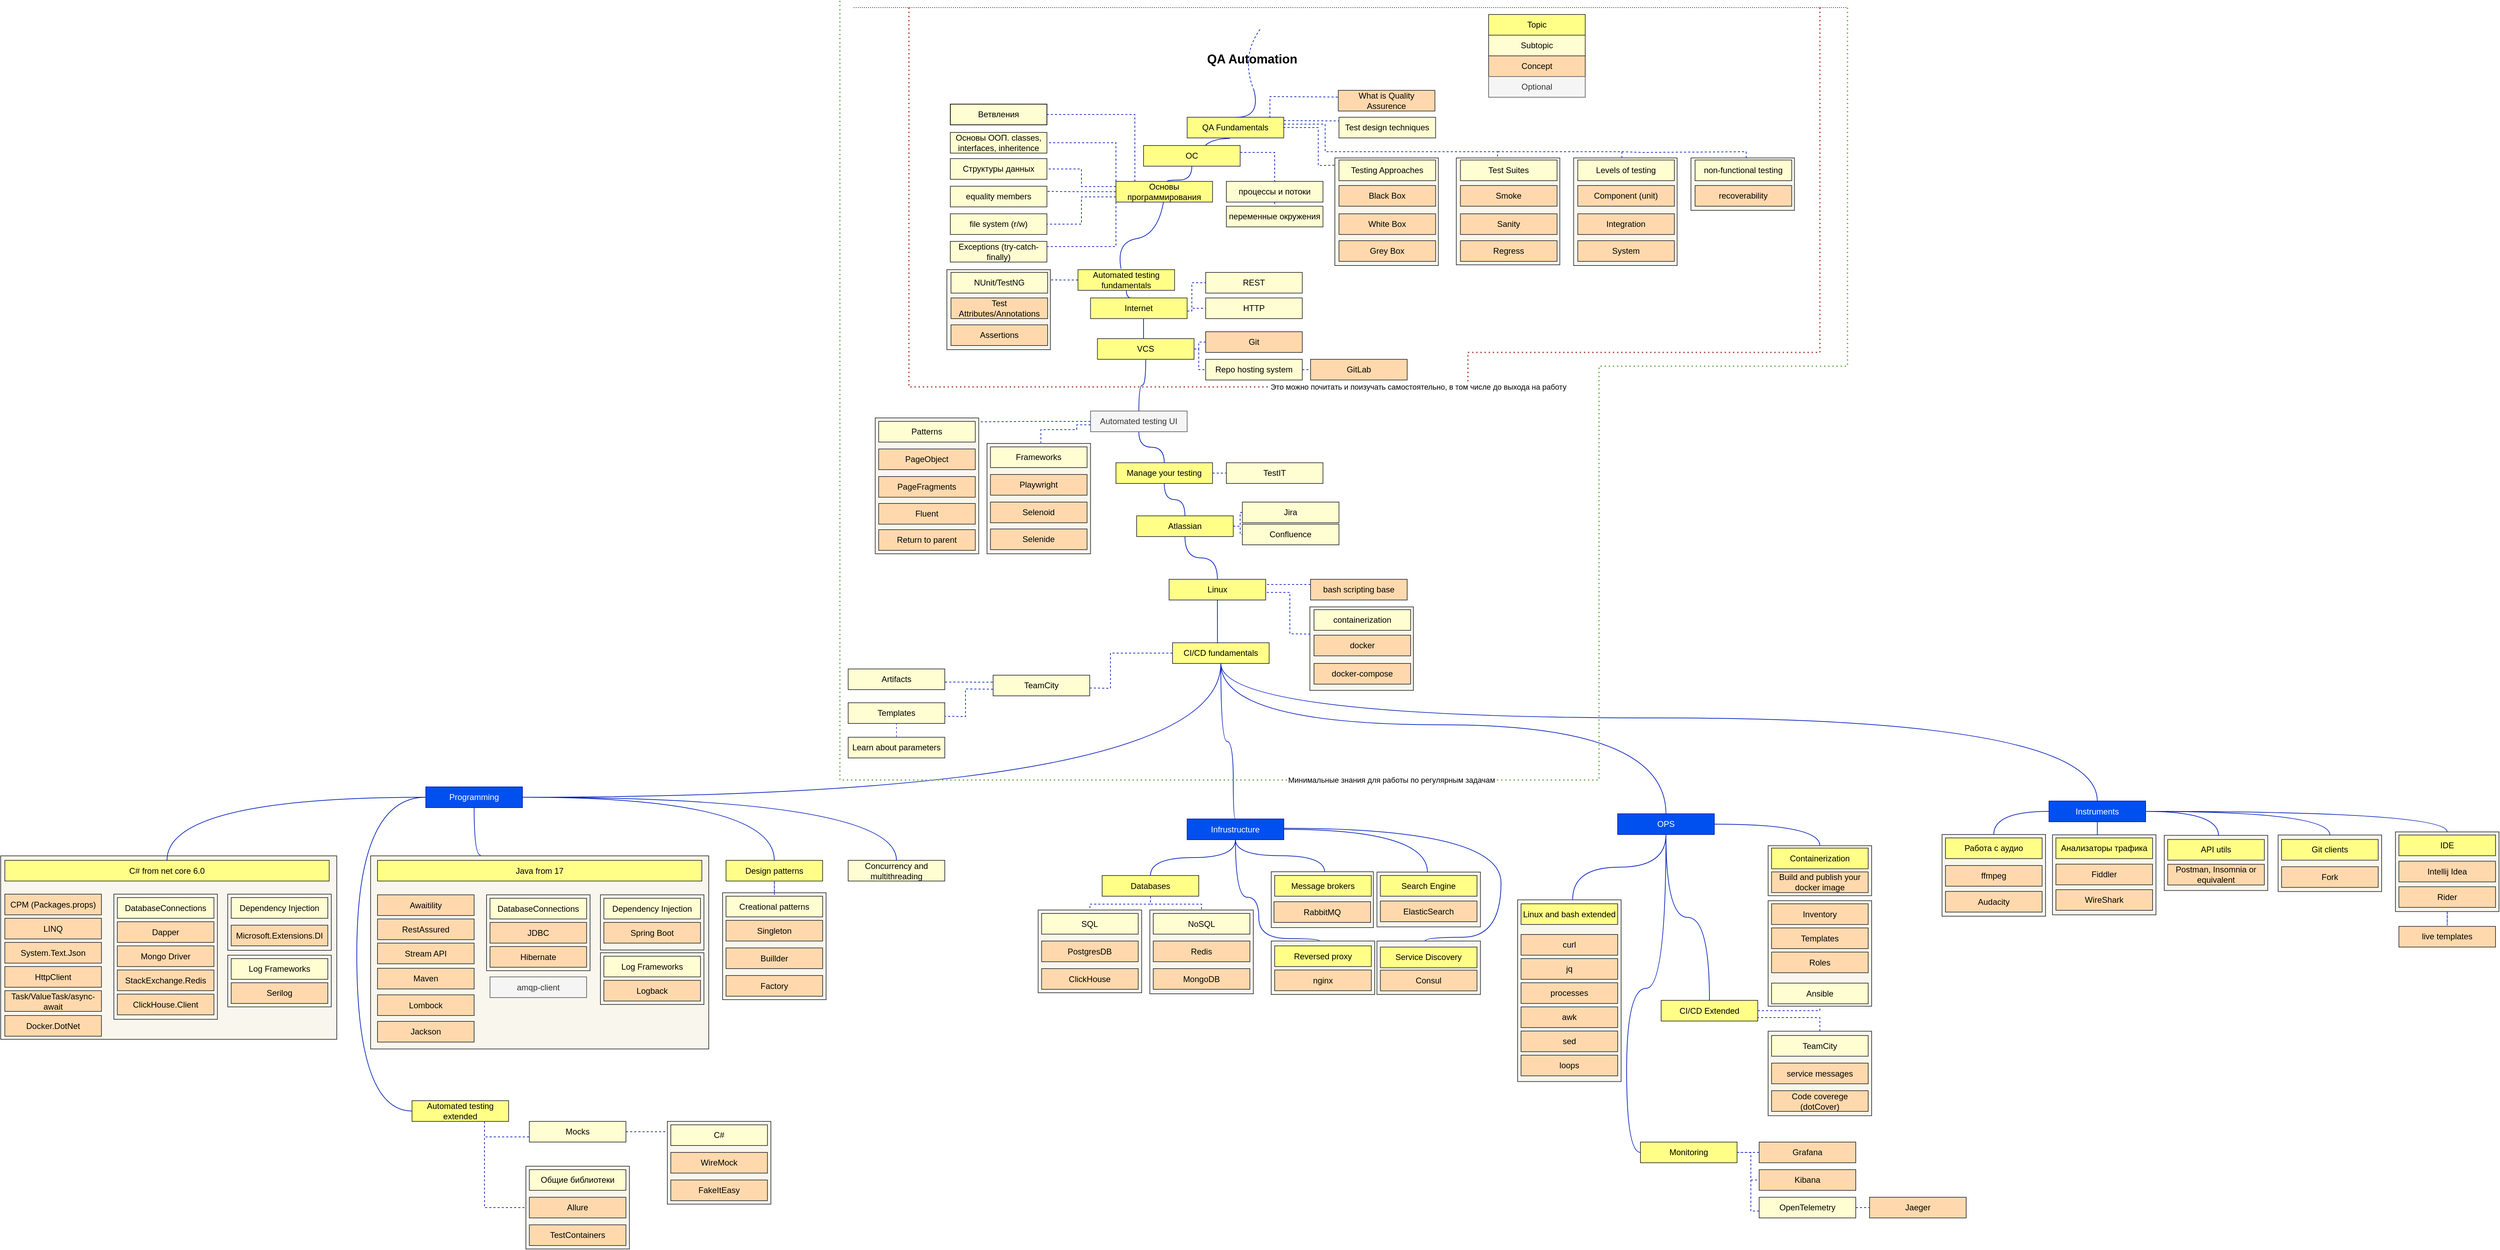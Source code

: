 <mxfile version="24.6.4" type="github">
  <diagram name="Страница — 1" id="038dbb3l91Fe1eXV_z9x">
    <mxGraphModel dx="3447" dy="933" grid="0" gridSize="10" guides="1" tooltips="1" connect="1" arrows="1" fold="1" page="1" pageScale="1" pageWidth="827" pageHeight="1169" math="0" shadow="0">
      <root>
        <mxCell id="0" />
        <mxCell id="1" parent="0" />
        <mxCell id="5vWOmvSE0ROwDzAU0K_S-571" value="" style="rounded=0;whiteSpace=wrap;html=1;fillColor=#f9f7ed;strokeColor=#36393d;" parent="1" vertex="1">
          <mxGeometry x="1075" y="1514.25" width="150" height="122.5" as="geometry" />
        </mxCell>
        <mxCell id="5vWOmvSE0ROwDzAU0K_S-572" value="" style="rounded=0;whiteSpace=wrap;html=1;fillColor=#f9f7ed;strokeColor=#36393d;" parent="1" vertex="1">
          <mxGeometry x="1075" y="1325" width="150" height="153" as="geometry" />
        </mxCell>
        <mxCell id="5vWOmvSE0ROwDzAU0K_S-573" value="" style="rounded=0;whiteSpace=wrap;html=1;fillColor=#f9f7ed;strokeColor=#36393d;" parent="1" vertex="1">
          <mxGeometry x="1649" y="1230.25" width="150" height="80" as="geometry" />
        </mxCell>
        <mxCell id="5vWOmvSE0ROwDzAU0K_S-574" value="" style="rounded=0;whiteSpace=wrap;html=1;fillColor=#f9f7ed;strokeColor=#36393d;" parent="1" vertex="1">
          <mxGeometry x="508.18" y="1283.5" width="150" height="79.5" as="geometry" />
        </mxCell>
        <mxCell id="5vWOmvSE0ROwDzAU0K_S-575" value="" style="rounded=0;whiteSpace=wrap;html=1;fillColor=#f9f7ed;strokeColor=#36393d;" parent="1" vertex="1">
          <mxGeometry x="508.18" y="1383.5" width="150" height="77.5" as="geometry" />
        </mxCell>
        <mxCell id="5vWOmvSE0ROwDzAU0K_S-576" value="" style="rounded=0;whiteSpace=wrap;html=1;fillColor=#f9f7ed;strokeColor=#36393d;" parent="1" vertex="1">
          <mxGeometry x="355" y="1383.5" width="150" height="77.5" as="geometry" />
        </mxCell>
        <mxCell id="5vWOmvSE0ROwDzAU0K_S-577" value="" style="rounded=0;whiteSpace=wrap;html=1;fillColor=#f9f7ed;strokeColor=#36393d;" parent="1" vertex="1">
          <mxGeometry x="1814" y="1229.75" width="150" height="82" as="geometry" />
        </mxCell>
        <mxCell id="5vWOmvSE0ROwDzAU0K_S-578" value="" style="rounded=0;whiteSpace=wrap;html=1;fillColor=#f9f7ed;strokeColor=#36393d;" parent="1" vertex="1">
          <mxGeometry x="355" y="1283" width="148" height="81" as="geometry" />
        </mxCell>
        <mxCell id="5vWOmvSE0ROwDzAU0K_S-579" value="" style="rounded=0;whiteSpace=wrap;html=1;fillColor=#f9f7ed;strokeColor=#36393d;" parent="1" vertex="1">
          <mxGeometry x="-950" y="1260" width="490" height="280" as="geometry" />
        </mxCell>
        <mxCell id="5vWOmvSE0ROwDzAU0K_S-580" value="" style="rounded=0;whiteSpace=wrap;html=1;fillColor=#f9f7ed;strokeColor=#36393d;" parent="1" vertex="1">
          <mxGeometry x="-1486" y="1260" width="487" height="266" as="geometry" />
        </mxCell>
        <mxCell id="5vWOmvSE0ROwDzAU0K_S-581" value="" style="rounded=0;whiteSpace=wrap;html=1;fillColor=#f9f7ed;strokeColor=#36393d;" parent="1" vertex="1">
          <mxGeometry x="712" y="1323.75" width="150" height="263.5" as="geometry" />
        </mxCell>
        <mxCell id="5vWOmvSE0ROwDzAU0K_S-582" value="" style="rounded=0;whiteSpace=wrap;html=1;fillColor=#f9f7ed;strokeColor=#36393d;" parent="1" vertex="1">
          <mxGeometry x="1487" y="1229.5" width="150" height="116" as="geometry" />
        </mxCell>
        <mxCell id="5vWOmvSE0ROwDzAU0K_S-583" value="" style="rounded=0;whiteSpace=wrap;html=1;fillColor=#f9f7ed;strokeColor=#36393d;" parent="1" vertex="1">
          <mxGeometry x="1327" y="1229" width="150" height="118.5" as="geometry" />
        </mxCell>
        <mxCell id="5vWOmvSE0ROwDzAU0K_S-584" value="" style="rounded=0;whiteSpace=wrap;html=1;fillColor=#f9f7ed;strokeColor=#36393d;" parent="1" vertex="1">
          <mxGeometry x="-440" y="1313.5" width="150" height="155" as="geometry" />
        </mxCell>
        <mxCell id="5vWOmvSE0ROwDzAU0K_S-585" value="" style="rounded=0;whiteSpace=wrap;html=1;fillColor=#f9f7ed;strokeColor=#36393d;" parent="1" vertex="1">
          <mxGeometry x="179.09" y="1338.5" width="150" height="121.5" as="geometry" />
        </mxCell>
        <mxCell id="5vWOmvSE0ROwDzAU0K_S-586" value="" style="rounded=0;whiteSpace=wrap;html=1;fillColor=#f9f7ed;strokeColor=#36393d;" parent="1" vertex="1">
          <mxGeometry x="17.27" y="1338.5" width="150" height="120" as="geometry" />
        </mxCell>
        <mxCell id="5vWOmvSE0ROwDzAU0K_S-587" value="" style="endArrow=none;html=1;curved=1;dashed=1;strokeColor=#001DBC;fillColor=#0050ef;" parent="1" edge="1">
          <mxGeometry width="50" height="50" relative="1" as="geometry">
            <mxPoint x="330" y="150" as="sourcePoint" />
            <mxPoint x="340" y="60" as="targetPoint" />
            <Array as="points">
              <mxPoint x="310" y="100" />
            </Array>
          </mxGeometry>
        </mxCell>
        <mxCell id="5vWOmvSE0ROwDzAU0K_S-588" value="Topic" style="rounded=0;whiteSpace=wrap;html=1;fillColor=#ffff88;strokeColor=#36393d;" parent="1" vertex="1">
          <mxGeometry x="670" y="40" width="140" height="30" as="geometry" />
        </mxCell>
        <mxCell id="5vWOmvSE0ROwDzAU0K_S-589" value="Subtopic" style="rounded=0;whiteSpace=wrap;html=1;fillColor=#FFFDD1;strokeColor=#36393d;" parent="1" vertex="1">
          <mxGeometry x="670" y="70" width="140" height="30" as="geometry" />
        </mxCell>
        <mxCell id="5vWOmvSE0ROwDzAU0K_S-590" value="Concept" style="rounded=0;whiteSpace=wrap;html=1;fillColor=#FFD9AD;strokeColor=#36393d;" parent="1" vertex="1">
          <mxGeometry x="670" y="100" width="140" height="30" as="geometry" />
        </mxCell>
        <mxCell id="5vWOmvSE0ROwDzAU0K_S-591" value="QA Fundamentals" style="rounded=0;whiteSpace=wrap;html=1;fillColor=#ffff88;strokeColor=#36393d;" parent="1" vertex="1">
          <mxGeometry x="233.18" y="189" width="140" height="30" as="geometry" />
        </mxCell>
        <mxCell id="5vWOmvSE0ROwDzAU0K_S-592" value="" style="endArrow=none;html=1;curved=1;exitX=0.5;exitY=0;exitDx=0;exitDy=0;strokeColor=#001DBC;fillColor=#0050ef;" parent="1" source="5vWOmvSE0ROwDzAU0K_S-591" edge="1">
          <mxGeometry width="50" height="50" relative="1" as="geometry">
            <mxPoint x="420" y="260" as="sourcePoint" />
            <mxPoint x="330" y="150" as="targetPoint" />
            <Array as="points">
              <mxPoint x="340" y="190" />
            </Array>
          </mxGeometry>
        </mxCell>
        <mxCell id="5vWOmvSE0ROwDzAU0K_S-593" value="&lt;b style=&quot;&quot;&gt;&lt;font style=&quot;font-size: 18px;&quot;&gt;QA Automation&amp;nbsp;&lt;/font&gt;&lt;br&gt;&lt;/b&gt;" style="text;html=1;strokeColor=none;fillColor=none;align=center;verticalAlign=middle;whiteSpace=wrap;rounded=0;" parent="1" vertex="1">
          <mxGeometry x="260" y="80" width="140" height="50" as="geometry" />
        </mxCell>
        <mxCell id="5vWOmvSE0ROwDzAU0K_S-594" value="What is Quality Assurence" style="rounded=0;whiteSpace=wrap;html=1;fillColor=#FFD9AD;strokeColor=#36393d;" parent="1" vertex="1">
          <mxGeometry x="452.18" y="150" width="140" height="30" as="geometry" />
        </mxCell>
        <mxCell id="5vWOmvSE0ROwDzAU0K_S-595" value="" style="rounded=0;whiteSpace=wrap;html=1;fillColor=#f9f7ed;strokeColor=#36393d;" parent="1" vertex="1">
          <mxGeometry x="447.18" y="248" width="150" height="156" as="geometry" />
        </mxCell>
        <mxCell id="5vWOmvSE0ROwDzAU0K_S-596" value="Testing Approaches" style="rounded=0;whiteSpace=wrap;html=1;fillColor=#FFFDD1;strokeColor=#36393d;" parent="1" vertex="1">
          <mxGeometry x="453.18" y="251" width="140" height="30" as="geometry" />
        </mxCell>
        <mxCell id="5vWOmvSE0ROwDzAU0K_S-597" value="White Box" style="rounded=0;whiteSpace=wrap;html=1;fillColor=#FFD9AD;strokeColor=#36393d;" parent="1" vertex="1">
          <mxGeometry x="453.18" y="329" width="140" height="30" as="geometry" />
        </mxCell>
        <mxCell id="5vWOmvSE0ROwDzAU0K_S-598" value="Black Box" style="rounded=0;whiteSpace=wrap;html=1;fillColor=#FFD9AD;strokeColor=#36393d;" parent="1" vertex="1">
          <mxGeometry x="453.18" y="288" width="140" height="30" as="geometry" />
        </mxCell>
        <mxCell id="5vWOmvSE0ROwDzAU0K_S-599" value="Grey Box" style="rounded=0;whiteSpace=wrap;html=1;fillColor=#FFD9AD;strokeColor=#36393d;" parent="1" vertex="1">
          <mxGeometry x="453.18" y="368" width="140" height="30" as="geometry" />
        </mxCell>
        <mxCell id="5vWOmvSE0ROwDzAU0K_S-600" value="" style="endArrow=none;html=1;strokeColor=#001DBC;dashed=1;rounded=0;exitX=0.856;exitY=0.024;exitDx=0;exitDy=0;exitPerimeter=0;entryX=0;entryY=0.324;entryDx=0;entryDy=0;entryPerimeter=0;fillColor=#0050ef;" parent="1" source="5vWOmvSE0ROwDzAU0K_S-591" target="5vWOmvSE0ROwDzAU0K_S-594" edge="1">
          <mxGeometry width="50" height="50" relative="1" as="geometry">
            <mxPoint x="366.18" y="179.0" as="sourcePoint" />
            <mxPoint x="423.18" y="179" as="targetPoint" />
            <Array as="points">
              <mxPoint x="353.18" y="159" />
            </Array>
          </mxGeometry>
        </mxCell>
        <mxCell id="5vWOmvSE0ROwDzAU0K_S-601" style="edgeStyle=orthogonalEdgeStyle;rounded=0;orthogonalLoop=1;jettySize=auto;html=1;entryX=0.43;entryY=0.014;entryDx=0;entryDy=0;curved=1;endArrow=none;endFill=0;fillColor=#0050ef;strokeColor=#001DBC;entryPerimeter=0;" parent="1" source="5vWOmvSE0ROwDzAU0K_S-602" target="5vWOmvSE0ROwDzAU0K_S-769" edge="1">
          <mxGeometry relative="1" as="geometry">
            <Array as="points">
              <mxPoint x="145" y="451" />
            </Array>
          </mxGeometry>
        </mxCell>
        <mxCell id="5vWOmvSE0ROwDzAU0K_S-602" value="Automated testing fundamentals" style="rounded=0;whiteSpace=wrap;html=1;fillColor=#ffff88;strokeColor=#36393d;" parent="1" vertex="1">
          <mxGeometry x="75" y="410" width="140" height="30" as="geometry" />
        </mxCell>
        <mxCell id="5vWOmvSE0ROwDzAU0K_S-603" value="" style="endArrow=none;html=1;curved=1;exitX=0.639;exitY=-0.005;exitDx=0;exitDy=0;strokeColor=#001DBC;entryX=0.441;entryY=1.023;entryDx=0;entryDy=0;entryPerimeter=0;fillColor=#0050ef;exitPerimeter=0;" parent="1" source="5vWOmvSE0ROwDzAU0K_S-761" target="5vWOmvSE0ROwDzAU0K_S-591" edge="1">
          <mxGeometry width="50" height="50" relative="1" as="geometry">
            <mxPoint x="205.0" y="251.09" as="sourcePoint" />
            <mxPoint x="133.18" y="199" as="targetPoint" />
            <Array as="points">
              <mxPoint x="270" y="220" />
            </Array>
          </mxGeometry>
        </mxCell>
        <mxCell id="5vWOmvSE0ROwDzAU0K_S-604" value="" style="rounded=0;whiteSpace=wrap;html=1;fillColor=#f9f7ed;strokeColor=#36393d;" parent="1" vertex="1">
          <mxGeometry x="-115" y="410" width="150" height="116" as="geometry" />
        </mxCell>
        <mxCell id="5vWOmvSE0ROwDzAU0K_S-605" value="NUnit/TestNG" style="rounded=0;whiteSpace=wrap;html=1;fillColor=#FFFDD1;strokeColor=#36393d;" parent="1" vertex="1">
          <mxGeometry x="-109" y="414" width="140" height="30" as="geometry" />
        </mxCell>
        <mxCell id="5vWOmvSE0ROwDzAU0K_S-606" value="Assertions" style="rounded=0;whiteSpace=wrap;html=1;fillColor=#FFD9AD;strokeColor=#36393d;" parent="1" vertex="1">
          <mxGeometry x="-109" y="490" width="140" height="30" as="geometry" />
        </mxCell>
        <mxCell id="5vWOmvSE0ROwDzAU0K_S-607" value="Test Attributes/Annotations" style="rounded=0;whiteSpace=wrap;html=1;fillColor=#FFD9AD;strokeColor=#36393d;" parent="1" vertex="1">
          <mxGeometry x="-109" y="451" width="140" height="30" as="geometry" />
        </mxCell>
        <mxCell id="5vWOmvSE0ROwDzAU0K_S-608" value="" style="endArrow=none;html=1;exitX=0;exitY=0.5;exitDx=0;exitDy=0;strokeColor=#001DBC;entryX=0.998;entryY=0.128;entryDx=0;entryDy=0;dashed=1;entryPerimeter=0;rounded=0;fillColor=#0050ef;" parent="1" source="5vWOmvSE0ROwDzAU0K_S-602" target="5vWOmvSE0ROwDzAU0K_S-604" edge="1">
          <mxGeometry width="50" height="50" relative="1" as="geometry">
            <mxPoint x="375" y="325" as="sourcePoint" />
            <mxPoint x="449" y="363" as="targetPoint" />
            <Array as="points">
              <mxPoint x="55" y="425" />
            </Array>
          </mxGeometry>
        </mxCell>
        <mxCell id="5vWOmvSE0ROwDzAU0K_S-609" value="API utils" style="rounded=0;whiteSpace=wrap;html=1;fillColor=#ffff88;strokeColor=#36393d;" parent="1" vertex="1">
          <mxGeometry x="1654" y="1236.25" width="140" height="30" as="geometry" />
        </mxCell>
        <mxCell id="5vWOmvSE0ROwDzAU0K_S-610" value="Postman, Insomnia or equivalent" style="rounded=0;whiteSpace=wrap;html=1;fillColor=#ffd9ad;strokeColor=#36393d;" parent="1" vertex="1">
          <mxGeometry x="1654" y="1272.25" width="140" height="30" as="geometry" />
        </mxCell>
        <mxCell id="5vWOmvSE0ROwDzAU0K_S-611" style="edgeStyle=orthogonalEdgeStyle;rounded=0;orthogonalLoop=1;jettySize=auto;html=1;entryX=1;entryY=0.5;entryDx=0;entryDy=0;curved=1;endArrow=none;endFill=0;fillColor=#0050ef;strokeColor=#001DBC;" parent="1" source="5vWOmvSE0ROwDzAU0K_S-615" target="5vWOmvSE0ROwDzAU0K_S-813" edge="1">
          <mxGeometry relative="1" as="geometry">
            <Array as="points">
              <mxPoint x="282" y="1175" />
            </Array>
          </mxGeometry>
        </mxCell>
        <mxCell id="5vWOmvSE0ROwDzAU0K_S-612" style="edgeStyle=orthogonalEdgeStyle;rounded=0;orthogonalLoop=1;jettySize=auto;html=1;entryX=0.5;entryY=0;entryDx=0;entryDy=0;fillColor=#0050ef;strokeColor=#001DBC;curved=1;endArrow=none;endFill=0;" parent="1" source="5vWOmvSE0ROwDzAU0K_S-615" target="5vWOmvSE0ROwDzAU0K_S-823" edge="1">
          <mxGeometry relative="1" as="geometry">
            <Array as="points">
              <mxPoint x="282" y="1094" />
              <mxPoint x="300" y="1094" />
              <mxPoint x="300" y="1206" />
            </Array>
          </mxGeometry>
        </mxCell>
        <mxCell id="5vWOmvSE0ROwDzAU0K_S-613" style="edgeStyle=orthogonalEdgeStyle;rounded=0;orthogonalLoop=1;jettySize=auto;html=1;entryX=0.5;entryY=0;entryDx=0;entryDy=0;curved=1;endArrow=none;endFill=0;fillColor=#0050ef;strokeColor=#001DBC;" parent="1" source="5vWOmvSE0ROwDzAU0K_S-615" target="5vWOmvSE0ROwDzAU0K_S-817" edge="1">
          <mxGeometry relative="1" as="geometry">
            <Array as="points">
              <mxPoint x="282" y="1070" />
              <mxPoint x="927" y="1070" />
            </Array>
          </mxGeometry>
        </mxCell>
        <mxCell id="5vWOmvSE0ROwDzAU0K_S-614" style="edgeStyle=orthogonalEdgeStyle;rounded=0;orthogonalLoop=1;jettySize=auto;html=1;entryX=0.5;entryY=0;entryDx=0;entryDy=0;fillColor=#0050ef;strokeColor=#001DBC;endArrow=none;endFill=0;curved=1;" parent="1" source="5vWOmvSE0ROwDzAU0K_S-615" target="5vWOmvSE0ROwDzAU0K_S-808" edge="1">
          <mxGeometry relative="1" as="geometry">
            <Array as="points">
              <mxPoint x="282" y="1060" />
              <mxPoint x="1552" y="1060" />
            </Array>
          </mxGeometry>
        </mxCell>
        <mxCell id="5vWOmvSE0ROwDzAU0K_S-615" value="CI/CD fundamentals" style="rounded=0;whiteSpace=wrap;html=1;fillColor=#ffff88;strokeColor=#36393d;" parent="1" vertex="1">
          <mxGeometry x="212" y="951" width="140" height="30" as="geometry" />
        </mxCell>
        <mxCell id="5vWOmvSE0ROwDzAU0K_S-616" value="TeamCity" style="rounded=0;whiteSpace=wrap;html=1;fillColor=#FFFDD1;strokeColor=#36393d;" parent="1" vertex="1">
          <mxGeometry x="-48" y="998" width="140" height="30" as="geometry" />
        </mxCell>
        <mxCell id="5vWOmvSE0ROwDzAU0K_S-617" value="Templates" style="rounded=0;whiteSpace=wrap;html=1;fillColor=#FFFDD1;strokeColor=#36393d;" parent="1" vertex="1">
          <mxGeometry x="-258" y="1038" width="140" height="30" as="geometry" />
        </mxCell>
        <mxCell id="5vWOmvSE0ROwDzAU0K_S-618" value="Learn about parameters" style="rounded=0;whiteSpace=wrap;html=1;fillColor=#FFFDD1;strokeColor=#36393d;" parent="1" vertex="1">
          <mxGeometry x="-258" y="1088" width="140" height="30" as="geometry" />
        </mxCell>
        <mxCell id="5vWOmvSE0ROwDzAU0K_S-619" value="" style="endArrow=none;html=1;strokeColor=#001DBC;dashed=1;entryX=1.002;entryY=0.62;entryDx=0;entryDy=0;entryPerimeter=0;rounded=0;fillColor=#0050ef;" parent="1" source="5vWOmvSE0ROwDzAU0K_S-615" target="5vWOmvSE0ROwDzAU0K_S-616" edge="1">
          <mxGeometry width="50" height="50" relative="1" as="geometry">
            <mxPoint x="212" y="968" as="sourcePoint" />
            <mxPoint x="591" y="1063" as="targetPoint" />
            <Array as="points">
              <mxPoint x="122" y="966" />
              <mxPoint x="122" y="1017" />
            </Array>
          </mxGeometry>
        </mxCell>
        <mxCell id="5vWOmvSE0ROwDzAU0K_S-620" value="" style="endArrow=none;html=1;strokeColor=#001DBC;dashed=1;entryX=1.002;entryY=0.655;entryDx=0;entryDy=0;exitX=-0.001;exitY=0.678;exitDx=0;exitDy=0;exitPerimeter=0;entryPerimeter=0;rounded=0;fillColor=#0050ef;" parent="1" source="5vWOmvSE0ROwDzAU0K_S-616" target="5vWOmvSE0ROwDzAU0K_S-617" edge="1">
          <mxGeometry width="50" height="50" relative="1" as="geometry">
            <mxPoint x="731" y="1064" as="sourcePoint" />
            <mxPoint x="601" y="1073" as="targetPoint" />
            <Array as="points">
              <mxPoint x="-88" y="1018" />
              <mxPoint x="-88" y="1058" />
            </Array>
          </mxGeometry>
        </mxCell>
        <mxCell id="5vWOmvSE0ROwDzAU0K_S-621" value="" style="endArrow=none;html=1;curved=1;strokeColor=#504dfe;dashed=1;entryX=0.5;entryY=1;entryDx=0;entryDy=0;exitX=0.5;exitY=0;exitDx=0;exitDy=0;" parent="1" source="5vWOmvSE0ROwDzAU0K_S-618" target="5vWOmvSE0ROwDzAU0K_S-617" edge="1">
          <mxGeometry width="50" height="50" relative="1" as="geometry">
            <mxPoint x="700" y="1113" as="sourcePoint" />
            <mxPoint x="731" y="1113" as="targetPoint" />
            <Array as="points" />
          </mxGeometry>
        </mxCell>
        <mxCell id="5vWOmvSE0ROwDzAU0K_S-622" value="Linux" style="rounded=0;whiteSpace=wrap;html=1;fillColor=#ffff88;strokeColor=#36393d;" parent="1" vertex="1">
          <mxGeometry x="207" y="859" width="140" height="30" as="geometry" />
        </mxCell>
        <mxCell id="5vWOmvSE0ROwDzAU0K_S-623" value="bash scripting base" style="rounded=0;whiteSpace=wrap;html=1;fillColor=#FFD9AD;strokeColor=#36393d;" parent="1" vertex="1">
          <mxGeometry x="412" y="859" width="140" height="30" as="geometry" />
        </mxCell>
        <mxCell id="5vWOmvSE0ROwDzAU0K_S-624" value="" style="rounded=0;whiteSpace=wrap;html=1;fillColor=#f9f7ed;strokeColor=#36393d;" parent="1" vertex="1">
          <mxGeometry x="411" y="899" width="150" height="121" as="geometry" />
        </mxCell>
        <mxCell id="5vWOmvSE0ROwDzAU0K_S-625" value="containerization" style="rounded=0;whiteSpace=wrap;html=1;fillColor=#FFFDD1;strokeColor=#36393d;" parent="1" vertex="1">
          <mxGeometry x="417" y="903" width="140" height="30" as="geometry" />
        </mxCell>
        <mxCell id="5vWOmvSE0ROwDzAU0K_S-626" value="docker-compose" style="rounded=0;whiteSpace=wrap;html=1;fillColor=#FFD9AD;strokeColor=#36393d;" parent="1" vertex="1">
          <mxGeometry x="417" y="981" width="140" height="30" as="geometry" />
        </mxCell>
        <mxCell id="5vWOmvSE0ROwDzAU0K_S-627" value="docker" style="rounded=0;whiteSpace=wrap;html=1;fillColor=#FFD9AD;strokeColor=#36393d;" parent="1" vertex="1">
          <mxGeometry x="417" y="940" width="140" height="30" as="geometry" />
        </mxCell>
        <mxCell id="5vWOmvSE0ROwDzAU0K_S-628" value="" style="endArrow=none;html=1;strokeColor=#001DBC;dashed=1;rounded=0;entryX=1.002;entryY=0.634;entryDx=0;entryDy=0;exitX=0.004;exitY=0.326;exitDx=0;exitDy=0;exitPerimeter=0;entryPerimeter=0;fillColor=#0050ef;" parent="1" source="5vWOmvSE0ROwDzAU0K_S-624" target="5vWOmvSE0ROwDzAU0K_S-622" edge="1">
          <mxGeometry width="50" height="50" relative="1" as="geometry">
            <mxPoint x="412" y="938" as="sourcePoint" />
            <mxPoint x="197" y="849" as="targetPoint" />
            <Array as="points">
              <mxPoint x="382" y="938" />
              <mxPoint x="382" y="878" />
            </Array>
          </mxGeometry>
        </mxCell>
        <mxCell id="5vWOmvSE0ROwDzAU0K_S-629" value="" style="endArrow=none;html=1;exitX=0.995;exitY=0.497;exitDx=0;exitDy=0;strokeColor=#001DBC;entryX=-0.001;entryY=0.068;entryDx=0;entryDy=0;dashed=1;entryPerimeter=0;rounded=0;exitPerimeter=0;fillColor=#0050ef;" parent="1" source="5vWOmvSE0ROwDzAU0K_S-591" target="5vWOmvSE0ROwDzAU0K_S-595" edge="1">
          <mxGeometry width="50" height="50" relative="1" as="geometry">
            <mxPoint x="373.18" y="204" as="sourcePoint" />
            <mxPoint x="447.18" y="242" as="targetPoint" />
            <Array as="points">
              <mxPoint x="423.18" y="204" />
              <mxPoint x="423.18" y="259" />
            </Array>
          </mxGeometry>
        </mxCell>
        <mxCell id="5vWOmvSE0ROwDzAU0K_S-630" value="" style="rounded=0;whiteSpace=wrap;html=1;fillColor=#f9f7ed;strokeColor=#36393d;" parent="1" vertex="1">
          <mxGeometry x="793.18" y="248" width="150" height="156" as="geometry" />
        </mxCell>
        <mxCell id="5vWOmvSE0ROwDzAU0K_S-631" value="Levels of testing" style="rounded=0;whiteSpace=wrap;html=1;fillColor=#FFFDD1;strokeColor=#36393d;" parent="1" vertex="1">
          <mxGeometry x="799.18" y="251" width="140" height="30" as="geometry" />
        </mxCell>
        <mxCell id="5vWOmvSE0ROwDzAU0K_S-632" value="Integration" style="rounded=0;whiteSpace=wrap;html=1;fillColor=#FFD9AD;strokeColor=#36393d;" parent="1" vertex="1">
          <mxGeometry x="799.18" y="329" width="140" height="30" as="geometry" />
        </mxCell>
        <mxCell id="5vWOmvSE0ROwDzAU0K_S-633" value="Component (unit)" style="rounded=0;whiteSpace=wrap;html=1;fillColor=#FFD9AD;strokeColor=#36393d;" parent="1" vertex="1">
          <mxGeometry x="799.18" y="288" width="140" height="30" as="geometry" />
        </mxCell>
        <mxCell id="5vWOmvSE0ROwDzAU0K_S-634" value="System" style="rounded=0;whiteSpace=wrap;html=1;fillColor=#FFD9AD;strokeColor=#36393d;" parent="1" vertex="1">
          <mxGeometry x="799.18" y="368" width="140" height="30" as="geometry" />
        </mxCell>
        <mxCell id="5vWOmvSE0ROwDzAU0K_S-635" value="" style="rounded=0;whiteSpace=wrap;html=1;fillColor=#f9f7ed;strokeColor=#36393d;" parent="1" vertex="1">
          <mxGeometry x="623.18" y="248" width="150" height="155" as="geometry" />
        </mxCell>
        <mxCell id="5vWOmvSE0ROwDzAU0K_S-636" value="Test Suites" style="rounded=0;whiteSpace=wrap;html=1;fillColor=#FFFDD1;strokeColor=#36393d;" parent="1" vertex="1">
          <mxGeometry x="629.18" y="251" width="140" height="30" as="geometry" />
        </mxCell>
        <mxCell id="5vWOmvSE0ROwDzAU0K_S-637" value="Sanity" style="rounded=0;whiteSpace=wrap;html=1;fillColor=#FFD9AD;strokeColor=#36393d;" parent="1" vertex="1">
          <mxGeometry x="629.18" y="329" width="140" height="30" as="geometry" />
        </mxCell>
        <mxCell id="5vWOmvSE0ROwDzAU0K_S-638" value="Smoke" style="rounded=0;whiteSpace=wrap;html=1;fillColor=#FFD9AD;strokeColor=#36393d;" parent="1" vertex="1">
          <mxGeometry x="629.18" y="288" width="140" height="30" as="geometry" />
        </mxCell>
        <mxCell id="5vWOmvSE0ROwDzAU0K_S-639" value="Regress" style="rounded=0;whiteSpace=wrap;html=1;fillColor=#FFD9AD;strokeColor=#36393d;" parent="1" vertex="1">
          <mxGeometry x="629.18" y="368" width="140" height="30" as="geometry" />
        </mxCell>
        <mxCell id="5vWOmvSE0ROwDzAU0K_S-640" value="Test design techniques" style="rounded=0;whiteSpace=wrap;html=1;fillColor=#FFFDD1;strokeColor=#36393d;" parent="1" vertex="1">
          <mxGeometry x="453.18" y="189" width="140" height="30" as="geometry" />
        </mxCell>
        <mxCell id="5vWOmvSE0ROwDzAU0K_S-641" value="" style="endArrow=none;html=1;strokeColor=#001DBC;dashed=1;rounded=0;exitX=1.002;exitY=0.159;exitDx=0;exitDy=0;exitPerimeter=0;entryX=-0.002;entryY=0.178;entryDx=0;entryDy=0;entryPerimeter=0;fillColor=#0050ef;" parent="1" source="5vWOmvSE0ROwDzAU0K_S-591" target="5vWOmvSE0ROwDzAU0K_S-640" edge="1">
          <mxGeometry width="50" height="50" relative="1" as="geometry">
            <mxPoint x="361.18" y="198" as="sourcePoint" />
            <mxPoint x="463.18" y="160" as="targetPoint" />
            <Array as="points">
              <mxPoint x="403.18" y="194" />
            </Array>
          </mxGeometry>
        </mxCell>
        <mxCell id="5vWOmvSE0ROwDzAU0K_S-642" value="" style="rounded=0;whiteSpace=wrap;html=1;fillColor=#f9f7ed;strokeColor=#36393d;" parent="1" vertex="1">
          <mxGeometry x="963.18" y="248" width="150" height="76" as="geometry" />
        </mxCell>
        <mxCell id="5vWOmvSE0ROwDzAU0K_S-643" value="non-functional testing" style="rounded=0;whiteSpace=wrap;html=1;fillColor=#FFFDD1;strokeColor=#36393d;" parent="1" vertex="1">
          <mxGeometry x="969.18" y="251" width="140" height="30" as="geometry" />
        </mxCell>
        <mxCell id="5vWOmvSE0ROwDzAU0K_S-644" value="recoverability" style="rounded=0;whiteSpace=wrap;html=1;fillColor=#FFD9AD;strokeColor=#36393d;" parent="1" vertex="1">
          <mxGeometry x="969.18" y="288" width="140" height="30" as="geometry" />
        </mxCell>
        <mxCell id="5vWOmvSE0ROwDzAU0K_S-645" value="" style="endArrow=none;html=1;exitX=0.995;exitY=0.497;exitDx=0;exitDy=0;strokeColor=#001DBC;dashed=1;rounded=0;exitPerimeter=0;entryX=0.397;entryY=-0.004;entryDx=0;entryDy=0;entryPerimeter=0;fillColor=#0050ef;" parent="1" target="5vWOmvSE0ROwDzAU0K_S-635" edge="1">
          <mxGeometry width="50" height="50" relative="1" as="geometry">
            <mxPoint x="373.18" y="199" as="sourcePoint" />
            <mxPoint x="683.18" y="219" as="targetPoint" />
            <Array as="points">
              <mxPoint x="433.18" y="199" />
              <mxPoint x="433.18" y="239" />
              <mxPoint x="683.18" y="239" />
            </Array>
          </mxGeometry>
        </mxCell>
        <mxCell id="5vWOmvSE0ROwDzAU0K_S-646" value="" style="endArrow=none;html=1;strokeColor=#001DBC;dashed=1;rounded=0;entryX=0.466;entryY=-0.005;entryDx=0;entryDy=0;entryPerimeter=0;fillColor=#0050ef;" parent="1" target="5vWOmvSE0ROwDzAU0K_S-630" edge="1">
          <mxGeometry width="50" height="50" relative="1" as="geometry">
            <mxPoint x="683.18" y="239" as="sourcePoint" />
            <mxPoint x="863.18" y="239" as="targetPoint" />
            <Array as="points">
              <mxPoint x="713.18" y="239" />
              <mxPoint x="863.18" y="239" />
            </Array>
          </mxGeometry>
        </mxCell>
        <mxCell id="5vWOmvSE0ROwDzAU0K_S-647" value="" style="endArrow=none;html=1;strokeColor=#001DBC;dashed=1;rounded=0;entryX=0.534;entryY=-0.004;entryDx=0;entryDy=0;entryPerimeter=0;fillColor=#0050ef;" parent="1" target="5vWOmvSE0ROwDzAU0K_S-642" edge="1">
          <mxGeometry width="50" height="50" relative="1" as="geometry">
            <mxPoint x="863.18" y="239" as="sourcePoint" />
            <mxPoint x="1043.18" y="248" as="targetPoint" />
            <Array as="points">
              <mxPoint x="893.18" y="240" />
              <mxPoint x="1043.18" y="239" />
            </Array>
          </mxGeometry>
        </mxCell>
        <mxCell id="5vWOmvSE0ROwDzAU0K_S-648" style="edgeStyle=orthogonalEdgeStyle;rounded=0;orthogonalLoop=1;jettySize=auto;html=1;entryX=1;entryY=0.25;entryDx=0;entryDy=0;endArrow=none;endFill=0;dashed=1;fillColor=#0050ef;strokeColor=#001DBC;" parent="1" source="5vWOmvSE0ROwDzAU0K_S-654" target="5vWOmvSE0ROwDzAU0K_S-657" edge="1">
          <mxGeometry relative="1" as="geometry" />
        </mxCell>
        <mxCell id="5vWOmvSE0ROwDzAU0K_S-649" style="edgeStyle=orthogonalEdgeStyle;rounded=0;orthogonalLoop=1;jettySize=auto;html=1;exitX=0;exitY=1;exitDx=0;exitDy=0;entryX=1;entryY=0.25;entryDx=0;entryDy=0;endArrow=none;endFill=0;dashed=1;fillColor=#0050ef;strokeColor=#001DBC;" parent="1" source="5vWOmvSE0ROwDzAU0K_S-654" target="5vWOmvSE0ROwDzAU0K_S-706" edge="1">
          <mxGeometry relative="1" as="geometry" />
        </mxCell>
        <mxCell id="5vWOmvSE0ROwDzAU0K_S-650" style="edgeStyle=orthogonalEdgeStyle;rounded=0;orthogonalLoop=1;jettySize=auto;html=1;exitX=0;exitY=0;exitDx=0;exitDy=0;entryX=1;entryY=0.5;entryDx=0;entryDy=0;endArrow=none;endFill=0;dashed=1;fillColor=#0050ef;strokeColor=#001DBC;" parent="1" source="5vWOmvSE0ROwDzAU0K_S-654" target="5vWOmvSE0ROwDzAU0K_S-656" edge="1">
          <mxGeometry relative="1" as="geometry" />
        </mxCell>
        <mxCell id="5vWOmvSE0ROwDzAU0K_S-651" style="edgeStyle=orthogonalEdgeStyle;rounded=0;orthogonalLoop=1;jettySize=auto;html=1;exitX=0;exitY=0.25;exitDx=0;exitDy=0;entryX=1;entryY=0.5;entryDx=0;entryDy=0;endArrow=none;endFill=0;dashed=1;fillColor=#0050ef;strokeColor=#001DBC;" parent="1" source="5vWOmvSE0ROwDzAU0K_S-654" target="5vWOmvSE0ROwDzAU0K_S-655" edge="1">
          <mxGeometry relative="1" as="geometry" />
        </mxCell>
        <mxCell id="5vWOmvSE0ROwDzAU0K_S-652" style="edgeStyle=orthogonalEdgeStyle;rounded=0;orthogonalLoop=1;jettySize=auto;html=1;exitX=0;exitY=0.75;exitDx=0;exitDy=0;entryX=1;entryY=0.5;entryDx=0;entryDy=0;endArrow=none;endFill=0;dashed=1;fillColor=#0050ef;strokeColor=#001DBC;" parent="1" source="5vWOmvSE0ROwDzAU0K_S-654" target="5vWOmvSE0ROwDzAU0K_S-659" edge="1">
          <mxGeometry relative="1" as="geometry" />
        </mxCell>
        <mxCell id="5vWOmvSE0ROwDzAU0K_S-653" value="" style="edgeStyle=orthogonalEdgeStyle;rounded=0;orthogonalLoop=1;jettySize=auto;html=1;endArrow=none;endFill=0;dashed=1;fillColor=#0050ef;strokeColor=#001DBC;exitX=0.196;exitY=0.007;exitDx=0;exitDy=0;exitPerimeter=0;entryX=1;entryY=0.5;entryDx=0;entryDy=0;" parent="1" source="5vWOmvSE0ROwDzAU0K_S-654" target="5vWOmvSE0ROwDzAU0K_S-739" edge="1">
          <mxGeometry relative="1" as="geometry">
            <Array as="points">
              <mxPoint x="157" y="185" />
            </Array>
          </mxGeometry>
        </mxCell>
        <mxCell id="5vWOmvSE0ROwDzAU0K_S-654" value="Основы программирования" style="rounded=0;whiteSpace=wrap;html=1;fillColor=#ffff88;strokeColor=#36393d;" parent="1" vertex="1">
          <mxGeometry x="130" y="282" width="140" height="30" as="geometry" />
        </mxCell>
        <mxCell id="5vWOmvSE0ROwDzAU0K_S-655" value="Структуры данных" style="rounded=0;whiteSpace=wrap;html=1;fillColor=#FFFDD1;strokeColor=#36393d;" parent="1" vertex="1">
          <mxGeometry x="-110" y="249" width="140" height="30" as="geometry" />
        </mxCell>
        <mxCell id="5vWOmvSE0ROwDzAU0K_S-656" value="Основы ООП. classes, interfaces, inheritence" style="rounded=0;whiteSpace=wrap;html=1;fillColor=#FFFDD1;strokeColor=#36393d;" parent="1" vertex="1">
          <mxGeometry x="-110" y="211" width="140" height="30" as="geometry" />
        </mxCell>
        <mxCell id="5vWOmvSE0ROwDzAU0K_S-657" value="equality members" style="rounded=0;whiteSpace=wrap;html=1;fillColor=#FFFDD1;strokeColor=#36393d;" parent="1" vertex="1">
          <mxGeometry x="-110" y="289" width="140" height="30" as="geometry" />
        </mxCell>
        <mxCell id="5vWOmvSE0ROwDzAU0K_S-658" value="" style="endArrow=none;html=1;curved=1;exitX=0.446;exitY=-0.044;exitDx=0;exitDy=0;strokeColor=#001DBC;exitPerimeter=0;entryX=0.492;entryY=1.006;entryDx=0;entryDy=0;entryPerimeter=0;fillColor=#0050ef;" parent="1" source="5vWOmvSE0ROwDzAU0K_S-602" target="5vWOmvSE0ROwDzAU0K_S-654" edge="1">
          <mxGeometry width="50" height="50" relative="1" as="geometry">
            <mxPoint x="94" y="378" as="sourcePoint" />
            <mxPoint x="210" y="320" as="targetPoint" />
            <Array as="points">
              <mxPoint x="130" y="370" />
              <mxPoint x="190" y="360" />
            </Array>
          </mxGeometry>
        </mxCell>
        <mxCell id="5vWOmvSE0ROwDzAU0K_S-659" value="file system (r/w)" style="rounded=0;whiteSpace=wrap;html=1;fillColor=#FFFDD1;strokeColor=#36393d;" parent="1" vertex="1">
          <mxGeometry x="-110" y="329" width="140" height="30" as="geometry" />
        </mxCell>
        <mxCell id="5vWOmvSE0ROwDzAU0K_S-660" value="Artifacts" style="rounded=0;whiteSpace=wrap;html=1;fillColor=#FFFDD1;strokeColor=#36393d;" parent="1" vertex="1">
          <mxGeometry x="-258" y="989" width="140" height="30" as="geometry" />
        </mxCell>
        <mxCell id="5vWOmvSE0ROwDzAU0K_S-661" value="" style="endArrow=none;html=1;curved=1;strokeColor=#001DBC;dashed=1;entryX=-0.002;entryY=0.338;entryDx=0;entryDy=0;exitX=1.003;exitY=0.632;exitDx=0;exitDy=0;entryPerimeter=0;exitPerimeter=0;fillColor=#0050ef;" parent="1" source="5vWOmvSE0ROwDzAU0K_S-660" target="5vWOmvSE0ROwDzAU0K_S-616" edge="1">
          <mxGeometry width="50" height="50" relative="1" as="geometry">
            <mxPoint x="-182" y="1098" as="sourcePoint" />
            <mxPoint x="-182" y="1078" as="targetPoint" />
            <Array as="points" />
          </mxGeometry>
        </mxCell>
        <mxCell id="5vWOmvSE0ROwDzAU0K_S-662" value="" style="endArrow=none;html=1;curved=1;strokeColor=#001DBC;entryX=0.5;entryY=1;entryDx=0;entryDy=0;exitX=0.465;exitY=0.023;exitDx=0;exitDy=0;exitPerimeter=0;fillColor=#0050ef;" parent="1" source="5vWOmvSE0ROwDzAU0K_S-615" target="5vWOmvSE0ROwDzAU0K_S-622" edge="1">
          <mxGeometry width="50" height="50" relative="1" as="geometry">
            <mxPoint x="282" y="948" as="sourcePoint" />
            <mxPoint x="107" y="787" as="targetPoint" />
            <Array as="points" />
          </mxGeometry>
        </mxCell>
        <mxCell id="5vWOmvSE0ROwDzAU0K_S-663" value="Минимальные знания для работы по регулярным задачам" style="endArrow=none;dashed=1;html=1;strokeWidth=2;rounded=0;strokeColor=#82b366;fillColor=#d5e8d4;dashPattern=1 2;" parent="1" edge="1">
          <mxGeometry x="0.04" width="50" height="50" relative="1" as="geometry">
            <mxPoint x="-270" y="20" as="sourcePoint" />
            <mxPoint x="1190" y="30" as="targetPoint" />
            <Array as="points">
              <mxPoint x="-270" y="1150" />
              <mxPoint x="-10" y="1150" />
              <mxPoint x="830" y="1150" />
              <mxPoint x="830" y="750" />
              <mxPoint x="830" y="550" />
              <mxPoint x="1190" y="550" />
            </Array>
            <mxPoint as="offset" />
          </mxGeometry>
        </mxCell>
        <mxCell id="5vWOmvSE0ROwDzAU0K_S-664" value="Это можно почитать и поизучать самостоятельно, в том числе до выхода на работу" style="endArrow=none;dashed=1;html=1;strokeWidth=2;rounded=0;strokeColor=#b85450;fillColor=#f8cecc;dashPattern=1 2;" parent="1" edge="1">
          <mxGeometry x="0.064" width="50" height="50" relative="1" as="geometry">
            <mxPoint x="-170" y="30" as="sourcePoint" />
            <mxPoint x="1150" y="30" as="targetPoint" />
            <Array as="points">
              <mxPoint x="-170" y="580" />
              <mxPoint x="640" y="580" />
              <mxPoint x="640" y="530" />
              <mxPoint x="1150" y="530" />
            </Array>
            <mxPoint as="offset" />
          </mxGeometry>
        </mxCell>
        <mxCell id="5vWOmvSE0ROwDzAU0K_S-665" value="" style="endArrow=none;html=1;curved=1;exitX=0;exitY=0.25;exitDx=0;exitDy=0;strokeColor=#001DBC;dashed=1;entryX=1;entryY=0.25;entryDx=0;entryDy=0;fillColor=#0050ef;" parent="1" source="5vWOmvSE0ROwDzAU0K_S-623" target="5vWOmvSE0ROwDzAU0K_S-622" edge="1">
          <mxGeometry width="50" height="50" relative="1" as="geometry">
            <mxPoint x="166" y="873.71" as="sourcePoint" />
            <mxPoint x="342" y="878" as="targetPoint" />
            <Array as="points" />
          </mxGeometry>
        </mxCell>
        <mxCell id="5vWOmvSE0ROwDzAU0K_S-666" value="" style="endArrow=none;html=1;rounded=0;dashed=1;dashPattern=1 2;" parent="1" edge="1">
          <mxGeometry width="50" height="50" relative="1" as="geometry">
            <mxPoint x="-250" y="30" as="sourcePoint" />
            <mxPoint x="1190" y="30" as="targetPoint" />
          </mxGeometry>
        </mxCell>
        <mxCell id="5vWOmvSE0ROwDzAU0K_S-667" style="edgeStyle=orthogonalEdgeStyle;rounded=0;orthogonalLoop=1;jettySize=auto;html=1;entryX=0.5;entryY=0;entryDx=0;entryDy=0;fillColor=#0050ef;strokeColor=#001DBC;dashed=1;endArrow=none;endFill=0;" parent="1" source="5vWOmvSE0ROwDzAU0K_S-669" target="5vWOmvSE0ROwDzAU0K_S-586" edge="1">
          <mxGeometry relative="1" as="geometry">
            <Array as="points">
              <mxPoint x="180" y="1330" />
              <mxPoint x="92" y="1330" />
            </Array>
          </mxGeometry>
        </mxCell>
        <mxCell id="5vWOmvSE0ROwDzAU0K_S-668" style="edgeStyle=orthogonalEdgeStyle;rounded=0;orthogonalLoop=1;jettySize=auto;html=1;entryX=0.5;entryY=0;entryDx=0;entryDy=0;fillColor=#0050ef;strokeColor=#001DBC;dashed=1;endArrow=none;endFill=0;" parent="1" source="5vWOmvSE0ROwDzAU0K_S-669" target="5vWOmvSE0ROwDzAU0K_S-585" edge="1">
          <mxGeometry relative="1" as="geometry">
            <Array as="points">
              <mxPoint x="180" y="1330" />
              <mxPoint x="254" y="1330" />
            </Array>
          </mxGeometry>
        </mxCell>
        <mxCell id="5vWOmvSE0ROwDzAU0K_S-669" value="Databases" style="rounded=0;whiteSpace=wrap;html=1;fillColor=#ffff88;strokeColor=#36393d;" parent="1" vertex="1">
          <mxGeometry x="110" y="1288.5" width="140" height="30" as="geometry" />
        </mxCell>
        <mxCell id="5vWOmvSE0ROwDzAU0K_S-670" value="SQL" style="rounded=0;whiteSpace=wrap;html=1;fillColor=#FFFDD1;strokeColor=#36393d;" parent="1" vertex="1">
          <mxGeometry x="22.27" y="1343.5" width="140" height="30" as="geometry" />
        </mxCell>
        <mxCell id="5vWOmvSE0ROwDzAU0K_S-671" value="NoSQL" style="rounded=0;whiteSpace=wrap;html=1;fillColor=#FFFDD1;strokeColor=#36393d;" parent="1" vertex="1">
          <mxGeometry x="184.09" y="1343.5" width="140" height="30" as="geometry" />
        </mxCell>
        <mxCell id="5vWOmvSE0ROwDzAU0K_S-672" value="PostgresDB" style="rounded=0;whiteSpace=wrap;html=1;fillColor=#FFD9AD;strokeColor=#36393d;" parent="1" vertex="1">
          <mxGeometry x="22.27" y="1383.5" width="140" height="30" as="geometry" />
        </mxCell>
        <mxCell id="5vWOmvSE0ROwDzAU0K_S-673" value="ClickHouse" style="rounded=0;whiteSpace=wrap;html=1;fillColor=#FFD9AD;strokeColor=#36393d;" parent="1" vertex="1">
          <mxGeometry x="22.27" y="1423.5" width="140" height="30" as="geometry" />
        </mxCell>
        <mxCell id="5vWOmvSE0ROwDzAU0K_S-674" value="Redis" style="rounded=0;whiteSpace=wrap;html=1;fillColor=#FFD9AD;strokeColor=#36393d;" parent="1" vertex="1">
          <mxGeometry x="184.09" y="1383.5" width="140" height="30" as="geometry" />
        </mxCell>
        <mxCell id="5vWOmvSE0ROwDzAU0K_S-675" value="MongoDB" style="rounded=0;whiteSpace=wrap;html=1;fillColor=#FFD9AD;strokeColor=#36393d;" parent="1" vertex="1">
          <mxGeometry x="184.09" y="1423.5" width="140" height="30" as="geometry" />
        </mxCell>
        <mxCell id="5vWOmvSE0ROwDzAU0K_S-676" value="ElasticSearch" style="rounded=0;whiteSpace=wrap;html=1;fillColor=#FFD9AD;strokeColor=#36393d;" parent="1" vertex="1">
          <mxGeometry x="513.18" y="1325.5" width="140" height="30" as="geometry" />
        </mxCell>
        <mxCell id="5vWOmvSE0ROwDzAU0K_S-677" value="Linux and bash extended" style="rounded=0;whiteSpace=wrap;html=1;fillColor=#ffff88;strokeColor=#36393d;" parent="1" vertex="1">
          <mxGeometry x="717" y="1329.5" width="140" height="30" as="geometry" />
        </mxCell>
        <mxCell id="5vWOmvSE0ROwDzAU0K_S-678" value="awk" style="rounded=0;whiteSpace=wrap;html=1;fillColor=#FFD9AD;strokeColor=#36393d;" parent="1" vertex="1">
          <mxGeometry x="717" y="1479" width="140" height="30" as="geometry" />
        </mxCell>
        <mxCell id="5vWOmvSE0ROwDzAU0K_S-679" value="sed" style="rounded=0;whiteSpace=wrap;html=1;fillColor=#FFD9AD;strokeColor=#36393d;" parent="1" vertex="1">
          <mxGeometry x="717" y="1514" width="140" height="30" as="geometry" />
        </mxCell>
        <mxCell id="5vWOmvSE0ROwDzAU0K_S-680" value="loops" style="rounded=0;whiteSpace=wrap;html=1;fillColor=#FFD9AD;strokeColor=#36393d;" parent="1" vertex="1">
          <mxGeometry x="717" y="1549" width="140" height="30" as="geometry" />
        </mxCell>
        <mxCell id="5vWOmvSE0ROwDzAU0K_S-681" value="CI/CD Extended" style="rounded=0;whiteSpace=wrap;html=1;fillColor=#ffff88;strokeColor=#36393d;" parent="1" vertex="1">
          <mxGeometry x="920" y="1469.5" width="140" height="30" as="geometry" />
        </mxCell>
        <mxCell id="5vWOmvSE0ROwDzAU0K_S-682" value="Ansible" style="rounded=0;whiteSpace=wrap;html=1;fillColor=#FFFDD1;strokeColor=#36393d;" parent="1" vertex="1">
          <mxGeometry x="1080" y="1444.5" width="140" height="30" as="geometry" />
        </mxCell>
        <mxCell id="5vWOmvSE0ROwDzAU0K_S-683" value="TeamCity" style="rounded=0;whiteSpace=wrap;html=1;fillColor=#FFFDD1;strokeColor=#36393d;" parent="1" vertex="1">
          <mxGeometry x="1080" y="1520.5" width="140" height="30" as="geometry" />
        </mxCell>
        <mxCell id="5vWOmvSE0ROwDzAU0K_S-684" value="service messages" style="rounded=0;whiteSpace=wrap;html=1;fillColor=#FFD9AD;strokeColor=#36393d;" parent="1" vertex="1">
          <mxGeometry x="1080" y="1560.5" width="140" height="30" as="geometry" />
        </mxCell>
        <mxCell id="5vWOmvSE0ROwDzAU0K_S-685" value="Roles" style="rounded=0;whiteSpace=wrap;html=1;fillColor=#FFD9AD;strokeColor=#36393d;" parent="1" vertex="1">
          <mxGeometry x="1080" y="1399.5" width="140" height="30" as="geometry" />
        </mxCell>
        <mxCell id="5vWOmvSE0ROwDzAU0K_S-686" value="Templates" style="rounded=0;whiteSpace=wrap;html=1;fillColor=#FFD9AD;strokeColor=#36393d;" parent="1" vertex="1">
          <mxGeometry x="1080" y="1364.5" width="140" height="30" as="geometry" />
        </mxCell>
        <mxCell id="5vWOmvSE0ROwDzAU0K_S-687" value="Inventory" style="rounded=0;whiteSpace=wrap;html=1;fillColor=#FFD9AD;strokeColor=#36393d;" parent="1" vertex="1">
          <mxGeometry x="1080" y="1329.5" width="140" height="30" as="geometry" />
        </mxCell>
        <mxCell id="5vWOmvSE0ROwDzAU0K_S-688" value="Code coverege (dotCover)" style="rounded=0;whiteSpace=wrap;html=1;fillColor=#FFD9AD;strokeColor=#36393d;" parent="1" vertex="1">
          <mxGeometry x="1080" y="1600.5" width="140" height="30" as="geometry" />
        </mxCell>
        <mxCell id="5vWOmvSE0ROwDzAU0K_S-689" value="" style="endArrow=none;html=1;strokeColor=#001DBC;dashed=1;rounded=0;exitX=0.5;exitY=0;exitDx=0;exitDy=0;fillColor=#0050ef;" parent="1" source="5vWOmvSE0ROwDzAU0K_S-571" edge="1">
          <mxGeometry width="50" height="50" relative="1" as="geometry">
            <mxPoint x="970" y="1515.5" as="sourcePoint" />
            <mxPoint x="1060" y="1494.5" as="targetPoint" />
            <Array as="points">
              <mxPoint x="1150" y="1494.5" />
            </Array>
          </mxGeometry>
        </mxCell>
        <mxCell id="5vWOmvSE0ROwDzAU0K_S-690" value="" style="endArrow=none;html=1;strokeColor=#001DBC;dashed=1;rounded=0;exitX=1;exitY=0.5;exitDx=0;exitDy=0;fillColor=#0050ef;entryX=0.5;entryY=1;entryDx=0;entryDy=0;" parent="1" source="5vWOmvSE0ROwDzAU0K_S-681" target="5vWOmvSE0ROwDzAU0K_S-572" edge="1">
          <mxGeometry width="50" height="50" relative="1" as="geometry">
            <mxPoint x="970" y="1505.5" as="sourcePoint" />
            <mxPoint x="1150" y="1479" as="targetPoint" />
            <Array as="points">
              <mxPoint x="1150" y="1484.5" />
            </Array>
          </mxGeometry>
        </mxCell>
        <mxCell id="5vWOmvSE0ROwDzAU0K_S-691" style="edgeStyle=orthogonalEdgeStyle;rounded=0;orthogonalLoop=1;jettySize=auto;html=1;entryX=0;entryY=0.5;entryDx=0;entryDy=0;endArrow=none;endFill=0;fillColor=#0050ef;strokeColor=#001DBC;dashed=1;" parent="1" source="5vWOmvSE0ROwDzAU0K_S-692" target="5vWOmvSE0ROwDzAU0K_S-693" edge="1">
          <mxGeometry relative="1" as="geometry">
            <Array as="points">
              <mxPoint x="1050" y="1690" />
              <mxPoint x="1050" y="1730" />
            </Array>
          </mxGeometry>
        </mxCell>
        <mxCell id="5vWOmvSE0ROwDzAU0K_S-692" value="Monitoring" style="rounded=0;whiteSpace=wrap;html=1;fillColor=#ffff88;strokeColor=#36393d;" parent="1" vertex="1">
          <mxGeometry x="890" y="1675" width="140" height="30" as="geometry" />
        </mxCell>
        <mxCell id="5vWOmvSE0ROwDzAU0K_S-693" value="Kibana" style="rounded=0;whiteSpace=wrap;html=1;fillColor=#FFD9AD;strokeColor=#36393d;" parent="1" vertex="1">
          <mxGeometry x="1062" y="1715" width="140" height="30" as="geometry" />
        </mxCell>
        <mxCell id="5vWOmvSE0ROwDzAU0K_S-694" style="edgeStyle=orthogonalEdgeStyle;rounded=0;orthogonalLoop=1;jettySize=auto;html=1;exitX=1;exitY=0.5;exitDx=0;exitDy=0;entryX=0;entryY=0.5;entryDx=0;entryDy=0;endArrow=none;endFill=0;fillColor=#0050ef;strokeColor=#001DBC;dashed=1;" parent="1" source="5vWOmvSE0ROwDzAU0K_S-695" target="5vWOmvSE0ROwDzAU0K_S-722" edge="1">
          <mxGeometry relative="1" as="geometry">
            <mxPoint x="1252" y="1770" as="targetPoint" />
          </mxGeometry>
        </mxCell>
        <mxCell id="5vWOmvSE0ROwDzAU0K_S-695" value="OpenTelemetry" style="rounded=0;whiteSpace=wrap;html=1;fillColor=#FFFDD1;strokeColor=#36393d;" parent="1" vertex="1">
          <mxGeometry x="1062" y="1755" width="140" height="30" as="geometry" />
        </mxCell>
        <mxCell id="5vWOmvSE0ROwDzAU0K_S-696" value="Grafana" style="rounded=0;whiteSpace=wrap;html=1;fillColor=#FFD9AD;strokeColor=#36393d;" parent="1" vertex="1">
          <mxGeometry x="1062" y="1675" width="140" height="30" as="geometry" />
        </mxCell>
        <mxCell id="5vWOmvSE0ROwDzAU0K_S-697" value="" style="endArrow=none;html=1;strokeColor=#001DBC;dashed=1;rounded=0;entryX=1;entryY=0.5;entryDx=0;entryDy=0;exitX=0;exitY=0.5;exitDx=0;exitDy=0;fillColor=#0050ef;" parent="1" source="5vWOmvSE0ROwDzAU0K_S-696" target="5vWOmvSE0ROwDzAU0K_S-692" edge="1">
          <mxGeometry width="50" height="50" relative="1" as="geometry">
            <mxPoint x="882" y="1655" as="sourcePoint" />
            <mxPoint x="792" y="1705" as="targetPoint" />
            <Array as="points" />
          </mxGeometry>
        </mxCell>
        <mxCell id="5vWOmvSE0ROwDzAU0K_S-698" style="edgeStyle=orthogonalEdgeStyle;rounded=0;orthogonalLoop=1;jettySize=auto;html=1;entryX=0.5;entryY=0;entryDx=0;entryDy=0;endArrow=none;endFill=0;dashed=1;fillColor=#0050ef;strokeColor=#001DBC;" parent="1" source="5vWOmvSE0ROwDzAU0K_S-699" target="5vWOmvSE0ROwDzAU0K_S-584" edge="1">
          <mxGeometry relative="1" as="geometry" />
        </mxCell>
        <mxCell id="5vWOmvSE0ROwDzAU0K_S-699" value="Design patterns" style="rounded=0;whiteSpace=wrap;html=1;fillColor=#ffff88;strokeColor=#36393d;" parent="1" vertex="1">
          <mxGeometry x="-435.0" y="1266.5" width="140" height="30" as="geometry" />
        </mxCell>
        <mxCell id="5vWOmvSE0ROwDzAU0K_S-700" value="Creational patterns" style="rounded=0;whiteSpace=wrap;html=1;fillColor=#FFFDD1;strokeColor=#36393d;" parent="1" vertex="1">
          <mxGeometry x="-435" y="1318.5" width="140" height="30" as="geometry" />
        </mxCell>
        <mxCell id="5vWOmvSE0ROwDzAU0K_S-701" value="Singleton" style="rounded=0;whiteSpace=wrap;html=1;fillColor=#FFD9AD;strokeColor=#36393d;" parent="1" vertex="1">
          <mxGeometry x="-435" y="1353.5" width="140" height="30" as="geometry" />
        </mxCell>
        <mxCell id="5vWOmvSE0ROwDzAU0K_S-702" value="Buillder" style="rounded=0;whiteSpace=wrap;html=1;fillColor=#FFD9AD;strokeColor=#36393d;" parent="1" vertex="1">
          <mxGeometry x="-435" y="1393.5" width="140" height="30" as="geometry" />
        </mxCell>
        <mxCell id="5vWOmvSE0ROwDzAU0K_S-703" value="Message brokers" style="rounded=0;whiteSpace=wrap;html=1;fillColor=#ffff88;strokeColor=#36393d;" parent="1" vertex="1">
          <mxGeometry x="360" y="1288.5" width="140" height="30" as="geometry" />
        </mxCell>
        <mxCell id="5vWOmvSE0ROwDzAU0K_S-704" value="RabbitMQ" style="rounded=0;whiteSpace=wrap;html=1;fillColor=#FFD9AD;strokeColor=#36393d;" parent="1" vertex="1">
          <mxGeometry x="359" y="1326.5" width="140" height="30" as="geometry" />
        </mxCell>
        <mxCell id="5vWOmvSE0ROwDzAU0K_S-705" value="processes" style="rounded=0;whiteSpace=wrap;html=1;fillColor=#FFD9AD;strokeColor=#36393d;" parent="1" vertex="1">
          <mxGeometry x="717" y="1444" width="140" height="30" as="geometry" />
        </mxCell>
        <mxCell id="5vWOmvSE0ROwDzAU0K_S-706" value="Exceptions (try-catch-finally)" style="rounded=0;whiteSpace=wrap;html=1;fillColor=#FFFDD1;strokeColor=#36393d;" parent="1" vertex="1">
          <mxGeometry x="-110" y="369" width="140" height="30" as="geometry" />
        </mxCell>
        <mxCell id="5vWOmvSE0ROwDzAU0K_S-707" value="Search Engine" style="rounded=0;whiteSpace=wrap;html=1;fillColor=#ffff88;strokeColor=#36393d;" parent="1" vertex="1">
          <mxGeometry x="513.18" y="1288.5" width="140" height="30" as="geometry" />
        </mxCell>
        <mxCell id="5vWOmvSE0ROwDzAU0K_S-708" value="jq" style="rounded=0;whiteSpace=wrap;html=1;fillColor=#FFD9AD;strokeColor=#36393d;" parent="1" vertex="1">
          <mxGeometry x="717" y="1409" width="140" height="30" as="geometry" />
        </mxCell>
        <mxCell id="5vWOmvSE0ROwDzAU0K_S-709" value="curl" style="rounded=0;whiteSpace=wrap;html=1;fillColor=#FFD9AD;strokeColor=#36393d;" parent="1" vertex="1">
          <mxGeometry x="717" y="1374" width="140" height="30" as="geometry" />
        </mxCell>
        <mxCell id="5vWOmvSE0ROwDzAU0K_S-710" value="CPM (Packages.props)" style="rounded=0;whiteSpace=wrap;html=1;fillColor=#FFD9AD;strokeColor=#36393d;" parent="1" vertex="1">
          <mxGeometry x="-1480" y="1315.5" width="140" height="30" as="geometry" />
        </mxCell>
        <mxCell id="5vWOmvSE0ROwDzAU0K_S-711" value="LINQ" style="rounded=0;whiteSpace=wrap;html=1;fillColor=#FFD9AD;strokeColor=#36393d;" parent="1" vertex="1">
          <mxGeometry x="-1480" y="1350.5" width="140" height="30" as="geometry" />
        </mxCell>
        <mxCell id="5vWOmvSE0ROwDzAU0K_S-712" value="System.Text.Json" style="rounded=0;whiteSpace=wrap;html=1;fillColor=#FFD9AD;strokeColor=#36393d;" parent="1" vertex="1">
          <mxGeometry x="-1480" y="1385.5" width="140" height="30" as="geometry" />
        </mxCell>
        <mxCell id="5vWOmvSE0ROwDzAU0K_S-713" value="HttpClient" style="rounded=0;whiteSpace=wrap;html=1;fillColor=#FFD9AD;strokeColor=#36393d;" parent="1" vertex="1">
          <mxGeometry x="-1480" y="1420.5" width="140" height="30" as="geometry" />
        </mxCell>
        <mxCell id="5vWOmvSE0ROwDzAU0K_S-714" value="" style="rounded=0;whiteSpace=wrap;html=1;fillColor=#f9f7ed;strokeColor=#36393d;" parent="1" vertex="1">
          <mxGeometry x="-1322" y="1315.5" width="150" height="181.5" as="geometry" />
        </mxCell>
        <mxCell id="5vWOmvSE0ROwDzAU0K_S-715" value="DatabaseConnections" style="rounded=0;whiteSpace=wrap;html=1;fillColor=#FFFDD1;strokeColor=#36393d;" parent="1" vertex="1">
          <mxGeometry x="-1317" y="1320.5" width="140" height="30" as="geometry" />
        </mxCell>
        <mxCell id="5vWOmvSE0ROwDzAU0K_S-716" value="Dapper" style="rounded=0;whiteSpace=wrap;html=1;fillColor=#FFD9AD;strokeColor=#36393d;" parent="1" vertex="1">
          <mxGeometry x="-1317" y="1355.5" width="140" height="30" as="geometry" />
        </mxCell>
        <mxCell id="5vWOmvSE0ROwDzAU0K_S-717" value="Mongo Driver" style="rounded=0;whiteSpace=wrap;html=1;fillColor=#FFD9AD;strokeColor=#36393d;" parent="1" vertex="1">
          <mxGeometry x="-1317" y="1390.5" width="140" height="30" as="geometry" />
        </mxCell>
        <mxCell id="5vWOmvSE0ROwDzAU0K_S-718" value="" style="rounded=0;whiteSpace=wrap;html=1;fillColor=#f9f7ed;strokeColor=#36393d;" parent="1" vertex="1">
          <mxGeometry x="-1157" y="1315.5" width="150" height="81.5" as="geometry" />
        </mxCell>
        <mxCell id="5vWOmvSE0ROwDzAU0K_S-719" value="Dependency Injection" style="rounded=0;whiteSpace=wrap;html=1;fillColor=#FFFDD1;strokeColor=#36393d;" parent="1" vertex="1">
          <mxGeometry x="-1152" y="1320.5" width="140" height="30" as="geometry" />
        </mxCell>
        <mxCell id="5vWOmvSE0ROwDzAU0K_S-720" value="Microsoft.Extensions.DI" style="rounded=0;whiteSpace=wrap;html=1;fillColor=#FFD9AD;strokeColor=#36393d;" parent="1" vertex="1">
          <mxGeometry x="-1152" y="1360.5" width="140" height="30" as="geometry" />
        </mxCell>
        <mxCell id="5vWOmvSE0ROwDzAU0K_S-722" value="Jaeger" style="rounded=0;whiteSpace=wrap;html=1;fillColor=#FFD9AD;strokeColor=#36393d;" parent="1" vertex="1">
          <mxGeometry x="1222" y="1755" width="140" height="30" as="geometry" />
        </mxCell>
        <mxCell id="5vWOmvSE0ROwDzAU0K_S-723" value="Анализаторы трафика" style="rounded=0;whiteSpace=wrap;html=1;fillColor=#ffff88;strokeColor=#36393d;" parent="1" vertex="1">
          <mxGeometry x="1492" y="1234" width="140" height="30" as="geometry" />
        </mxCell>
        <mxCell id="5vWOmvSE0ROwDzAU0K_S-724" value="WireShark" style="rounded=0;whiteSpace=wrap;html=1;fillColor=#FFD9AD;strokeColor=#36393d;" parent="1" vertex="1">
          <mxGeometry x="1492" y="1309" width="140" height="30" as="geometry" />
        </mxCell>
        <mxCell id="5vWOmvSE0ROwDzAU0K_S-725" value="Fiddler" style="rounded=0;whiteSpace=wrap;html=1;fillColor=#FFD9AD;strokeColor=#36393d;" parent="1" vertex="1">
          <mxGeometry x="1492" y="1272" width="140" height="30" as="geometry" />
        </mxCell>
        <mxCell id="5vWOmvSE0ROwDzAU0K_S-726" style="edgeStyle=orthogonalEdgeStyle;rounded=0;orthogonalLoop=1;jettySize=auto;html=1;exitX=0.75;exitY=1;exitDx=0;exitDy=0;entryX=0;entryY=0.75;entryDx=0;entryDy=0;fillColor=#0050ef;strokeColor=#001DBC;dashed=1;endArrow=none;endFill=0;" parent="1" source="5vWOmvSE0ROwDzAU0K_S-728" target="5vWOmvSE0ROwDzAU0K_S-729" edge="1">
          <mxGeometry relative="1" as="geometry" />
        </mxCell>
        <mxCell id="5vWOmvSE0ROwDzAU0K_S-727" style="edgeStyle=orthogonalEdgeStyle;rounded=0;orthogonalLoop=1;jettySize=auto;html=1;exitX=0.75;exitY=1;exitDx=0;exitDy=0;entryX=0;entryY=0.5;entryDx=0;entryDy=0;fillColor=#0050ef;strokeColor=#001DBC;dashed=1;endArrow=none;endFill=0;" parent="1" source="5vWOmvSE0ROwDzAU0K_S-728" target="5vWOmvSE0ROwDzAU0K_S-730" edge="1">
          <mxGeometry relative="1" as="geometry" />
        </mxCell>
        <mxCell id="5vWOmvSE0ROwDzAU0K_S-728" value="Automated testing extended" style="rounded=0;whiteSpace=wrap;html=1;fillColor=#ffff88;strokeColor=#36393d;" parent="1" vertex="1">
          <mxGeometry x="-890" y="1615" width="140" height="30" as="geometry" />
        </mxCell>
        <mxCell id="5vWOmvSE0ROwDzAU0K_S-729" value="Mocks" style="rounded=0;whiteSpace=wrap;html=1;fillColor=#FFFDD1;strokeColor=#36393d;" parent="1" vertex="1">
          <mxGeometry x="-720" y="1645" width="140" height="30" as="geometry" />
        </mxCell>
        <mxCell id="5vWOmvSE0ROwDzAU0K_S-730" value="" style="rounded=0;whiteSpace=wrap;html=1;fillColor=#f9f7ed;strokeColor=#36393d;" parent="1" vertex="1">
          <mxGeometry x="-725" y="1710" width="150" height="120" as="geometry" />
        </mxCell>
        <mxCell id="5vWOmvSE0ROwDzAU0K_S-731" value="Общие библиотеки" style="rounded=0;whiteSpace=wrap;html=1;fillColor=#FFFDD1;strokeColor=#36393d;" parent="1" vertex="1">
          <mxGeometry x="-720" y="1715" width="140" height="30" as="geometry" />
        </mxCell>
        <mxCell id="5vWOmvSE0ROwDzAU0K_S-732" value="Allure" style="rounded=0;whiteSpace=wrap;html=1;fillColor=#FFD9AD;strokeColor=#36393d;" parent="1" vertex="1">
          <mxGeometry x="-720" y="1755" width="140" height="30" as="geometry" />
        </mxCell>
        <mxCell id="5vWOmvSE0ROwDzAU0K_S-733" value="TestContainers" style="rounded=0;whiteSpace=wrap;html=1;fillColor=#FFD9AD;strokeColor=#36393d;" parent="1" vertex="1">
          <mxGeometry x="-720" y="1795" width="140" height="30" as="geometry" />
        </mxCell>
        <mxCell id="5vWOmvSE0ROwDzAU0K_S-734" value="" style="rounded=0;whiteSpace=wrap;html=1;fillColor=#f9f7ed;strokeColor=#36393d;" parent="1" vertex="1">
          <mxGeometry x="-520" y="1645" width="150" height="120" as="geometry" />
        </mxCell>
        <mxCell id="5vWOmvSE0ROwDzAU0K_S-735" value="C#" style="rounded=0;whiteSpace=wrap;html=1;fillColor=#FFFDD1;strokeColor=#36393d;" parent="1" vertex="1">
          <mxGeometry x="-515" y="1650" width="140" height="30" as="geometry" />
        </mxCell>
        <mxCell id="5vWOmvSE0ROwDzAU0K_S-736" value="WireMock" style="rounded=0;whiteSpace=wrap;html=1;fillColor=#FFD9AD;strokeColor=#36393d;" parent="1" vertex="1">
          <mxGeometry x="-515" y="1690" width="140" height="30" as="geometry" />
        </mxCell>
        <mxCell id="5vWOmvSE0ROwDzAU0K_S-737" value="FakeItEasy" style="rounded=0;whiteSpace=wrap;html=1;fillColor=#FFD9AD;strokeColor=#36393d;" parent="1" vertex="1">
          <mxGeometry x="-515" y="1730" width="140" height="30" as="geometry" />
        </mxCell>
        <mxCell id="5vWOmvSE0ROwDzAU0K_S-738" style="edgeStyle=orthogonalEdgeStyle;rounded=0;orthogonalLoop=1;jettySize=auto;html=1;exitX=1;exitY=0.5;exitDx=0;exitDy=0;entryX=-0.013;entryY=0.125;entryDx=0;entryDy=0;entryPerimeter=0;fillColor=#0050ef;strokeColor=#001DBC;dashed=1;endArrow=none;endFill=0;" parent="1" source="5vWOmvSE0ROwDzAU0K_S-729" target="5vWOmvSE0ROwDzAU0K_S-734" edge="1">
          <mxGeometry relative="1" as="geometry" />
        </mxCell>
        <mxCell id="5vWOmvSE0ROwDzAU0K_S-739" value="Ветвления" style="rounded=0;whiteSpace=wrap;html=1;fillColor=#fffdd1;strokeColor=#000000;" parent="1" vertex="1">
          <mxGeometry x="-110" y="170" width="140" height="30" as="geometry" />
        </mxCell>
        <mxCell id="5vWOmvSE0ROwDzAU0K_S-740" value="Factory" style="rounded=0;whiteSpace=wrap;html=1;fillColor=#FFD9AD;strokeColor=#36393d;" parent="1" vertex="1">
          <mxGeometry x="-435" y="1433.5" width="140" height="30" as="geometry" />
        </mxCell>
        <mxCell id="5vWOmvSE0ROwDzAU0K_S-741" value="Task/ValueTask/async-await" style="rounded=0;whiteSpace=wrap;html=1;fillColor=#FFD9AD;strokeColor=#36393d;" parent="1" vertex="1">
          <mxGeometry x="-1480" y="1455.5" width="140" height="30" as="geometry" />
        </mxCell>
        <mxCell id="5vWOmvSE0ROwDzAU0K_S-742" value="StackExchange.Redis" style="rounded=0;whiteSpace=wrap;html=1;fillColor=#FFD9AD;strokeColor=#36393d;" parent="1" vertex="1">
          <mxGeometry x="-1317" y="1425.5" width="140" height="30" as="geometry" />
        </mxCell>
        <mxCell id="5vWOmvSE0ROwDzAU0K_S-743" value="ClickHouse.Client" style="rounded=0;whiteSpace=wrap;html=1;fillColor=#FFD9AD;strokeColor=#36393d;" parent="1" vertex="1">
          <mxGeometry x="-1317" y="1460.5" width="140" height="30" as="geometry" />
        </mxCell>
        <mxCell id="5vWOmvSE0ROwDzAU0K_S-744" value="" style="rounded=0;whiteSpace=wrap;html=1;fillColor=#f9f7ed;strokeColor=#36393d;" parent="1" vertex="1">
          <mxGeometry x="-782" y="1316.5" width="150" height="110" as="geometry" />
        </mxCell>
        <mxCell id="5vWOmvSE0ROwDzAU0K_S-745" value="DatabaseConnections" style="rounded=0;whiteSpace=wrap;html=1;fillColor=#FFFDD1;strokeColor=#36393d;" parent="1" vertex="1">
          <mxGeometry x="-777" y="1321.5" width="140" height="30" as="geometry" />
        </mxCell>
        <mxCell id="5vWOmvSE0ROwDzAU0K_S-746" value="" style="rounded=0;whiteSpace=wrap;html=1;fillColor=#f9f7ed;strokeColor=#36393d;" parent="1" vertex="1">
          <mxGeometry x="-617" y="1316.5" width="150" height="80" as="geometry" />
        </mxCell>
        <mxCell id="5vWOmvSE0ROwDzAU0K_S-747" value="Dependency Injection" style="rounded=0;whiteSpace=wrap;html=1;fillColor=#FFFDD1;strokeColor=#36393d;" parent="1" vertex="1">
          <mxGeometry x="-612" y="1321.5" width="140" height="30" as="geometry" />
        </mxCell>
        <mxCell id="5vWOmvSE0ROwDzAU0K_S-748" value="Awaitility" style="rounded=0;whiteSpace=wrap;html=1;fillColor=#FFD9AD;strokeColor=#36393d;" parent="1" vertex="1">
          <mxGeometry x="-940" y="1316.5" width="140" height="30" as="geometry" />
        </mxCell>
        <mxCell id="5vWOmvSE0ROwDzAU0K_S-749" value="RestAssured" style="rounded=0;whiteSpace=wrap;html=1;fillColor=#FFD9AD;strokeColor=#36393d;" parent="1" vertex="1">
          <mxGeometry x="-940" y="1351.5" width="140" height="30" as="geometry" />
        </mxCell>
        <mxCell id="5vWOmvSE0ROwDzAU0K_S-750" value="Stream API" style="rounded=0;whiteSpace=wrap;html=1;fillColor=#FFD9AD;strokeColor=#36393d;" parent="1" vertex="1">
          <mxGeometry x="-940" y="1386.5" width="140" height="30" as="geometry" />
        </mxCell>
        <mxCell id="5vWOmvSE0ROwDzAU0K_S-751" value="JDBC" style="rounded=0;whiteSpace=wrap;html=1;fillColor=#FFD9AD;strokeColor=#36393d;" parent="1" vertex="1">
          <mxGeometry x="-777" y="1356.5" width="140" height="30" as="geometry" />
        </mxCell>
        <mxCell id="5vWOmvSE0ROwDzAU0K_S-752" value="Hibernate" style="rounded=0;whiteSpace=wrap;html=1;fillColor=#FFD9AD;strokeColor=#36393d;" parent="1" vertex="1">
          <mxGeometry x="-777" y="1391.5" width="140" height="30" as="geometry" />
        </mxCell>
        <mxCell id="5vWOmvSE0ROwDzAU0K_S-753" value="Spring Boot" style="rounded=0;whiteSpace=wrap;html=1;fillColor=#FFD9AD;strokeColor=#36393d;" parent="1" vertex="1">
          <mxGeometry x="-612" y="1356.5" width="140" height="30" as="geometry" />
        </mxCell>
        <mxCell id="5vWOmvSE0ROwDzAU0K_S-754" value="" style="rounded=0;whiteSpace=wrap;html=1;fillColor=#f9f7ed;strokeColor=#36393d;" parent="1" vertex="1">
          <mxGeometry x="-617" y="1400.5" width="150" height="75" as="geometry" />
        </mxCell>
        <mxCell id="5vWOmvSE0ROwDzAU0K_S-755" value="Log Frameworks" style="rounded=0;whiteSpace=wrap;html=1;fillColor=#FFFDD1;strokeColor=#36393d;" parent="1" vertex="1">
          <mxGeometry x="-612" y="1405.5" width="140" height="30" as="geometry" />
        </mxCell>
        <mxCell id="5vWOmvSE0ROwDzAU0K_S-756" value="Logback" style="rounded=0;whiteSpace=wrap;html=1;fillColor=#FFD9AD;strokeColor=#36393d;" parent="1" vertex="1">
          <mxGeometry x="-612" y="1440.5" width="140" height="30" as="geometry" />
        </mxCell>
        <mxCell id="5vWOmvSE0ROwDzAU0K_S-757" value="" style="rounded=0;whiteSpace=wrap;html=1;fillColor=#f9f7ed;strokeColor=#36393d;" parent="1" vertex="1">
          <mxGeometry x="-1157" y="1404" width="150" height="75" as="geometry" />
        </mxCell>
        <mxCell id="5vWOmvSE0ROwDzAU0K_S-758" value="Log Frameworks" style="rounded=0;whiteSpace=wrap;html=1;fillColor=#FFFDD1;strokeColor=#36393d;" parent="1" vertex="1">
          <mxGeometry x="-1152" y="1409" width="140" height="30" as="geometry" />
        </mxCell>
        <mxCell id="5vWOmvSE0ROwDzAU0K_S-759" value="Serilog" style="rounded=0;whiteSpace=wrap;html=1;fillColor=#FFD9AD;strokeColor=#36393d;" parent="1" vertex="1">
          <mxGeometry x="-1152" y="1444" width="140" height="30" as="geometry" />
        </mxCell>
        <mxCell id="5vWOmvSE0ROwDzAU0K_S-760" style="edgeStyle=orthogonalEdgeStyle;rounded=0;orthogonalLoop=1;jettySize=auto;html=1;entryX=0.5;entryY=0;entryDx=0;entryDy=0;endArrow=none;endFill=0;dashed=1;fillColor=#0050ef;strokeColor=#001DBC;" parent="1" source="5vWOmvSE0ROwDzAU0K_S-761" target="5vWOmvSE0ROwDzAU0K_S-763" edge="1">
          <mxGeometry relative="1" as="geometry">
            <Array as="points">
              <mxPoint x="360" y="240" />
            </Array>
          </mxGeometry>
        </mxCell>
        <mxCell id="5vWOmvSE0ROwDzAU0K_S-761" value="ОС" style="rounded=0;whiteSpace=wrap;html=1;fillColor=#ffff88;strokeColor=#36393d;" parent="1" vertex="1">
          <mxGeometry x="170" y="230" width="140" height="30" as="geometry" />
        </mxCell>
        <mxCell id="5vWOmvSE0ROwDzAU0K_S-762" style="edgeStyle=orthogonalEdgeStyle;rounded=0;orthogonalLoop=1;jettySize=auto;html=1;entryX=0.5;entryY=0;entryDx=0;entryDy=0;endArrow=none;endFill=0;dashed=1;fillColor=#0050ef;strokeColor=#001DBC;" parent="1" source="5vWOmvSE0ROwDzAU0K_S-763" target="5vWOmvSE0ROwDzAU0K_S-764" edge="1">
          <mxGeometry relative="1" as="geometry">
            <Array as="points">
              <mxPoint x="360" y="320" />
              <mxPoint x="360" y="320" />
            </Array>
          </mxGeometry>
        </mxCell>
        <mxCell id="5vWOmvSE0ROwDzAU0K_S-763" value="процессы и потоки" style="rounded=0;whiteSpace=wrap;html=1;fillColor=#FFFDD1;strokeColor=#36393d;" parent="1" vertex="1">
          <mxGeometry x="290" y="282" width="140" height="30" as="geometry" />
        </mxCell>
        <mxCell id="5vWOmvSE0ROwDzAU0K_S-764" value="переменные окружения" style="rounded=0;whiteSpace=wrap;html=1;fillColor=#FFFDD1;strokeColor=#36393d;" parent="1" vertex="1">
          <mxGeometry x="290" y="318" width="140" height="30" as="geometry" />
        </mxCell>
        <mxCell id="5vWOmvSE0ROwDzAU0K_S-765" style="edgeStyle=orthogonalEdgeStyle;rounded=0;orthogonalLoop=1;jettySize=auto;html=1;entryX=0.526;entryY=0.01;entryDx=0;entryDy=0;entryPerimeter=0;strokeColor=#001DBC;endArrow=none;endFill=0;fillColor=#0050ef;curved=1;exitX=0.5;exitY=1;exitDx=0;exitDy=0;" parent="1" source="5vWOmvSE0ROwDzAU0K_S-761" target="5vWOmvSE0ROwDzAU0K_S-654" edge="1">
          <mxGeometry relative="1" as="geometry">
            <Array as="points">
              <mxPoint x="240" y="280" />
              <mxPoint x="204" y="280" />
            </Array>
          </mxGeometry>
        </mxCell>
        <mxCell id="5vWOmvSE0ROwDzAU0K_S-766" style="edgeStyle=orthogonalEdgeStyle;rounded=0;orthogonalLoop=1;jettySize=auto;html=1;entryX=0;entryY=0.5;entryDx=0;entryDy=0;endArrow=none;endFill=0;fillColor=#0050ef;strokeColor=#001DBC;dashed=1;" parent="1" source="5vWOmvSE0ROwDzAU0K_S-769" target="5vWOmvSE0ROwDzAU0K_S-770" edge="1">
          <mxGeometry relative="1" as="geometry">
            <Array as="points">
              <mxPoint x="240" y="470" />
              <mxPoint x="240" y="429" />
            </Array>
          </mxGeometry>
        </mxCell>
        <mxCell id="5vWOmvSE0ROwDzAU0K_S-767" style="edgeStyle=orthogonalEdgeStyle;rounded=0;orthogonalLoop=1;jettySize=auto;html=1;entryX=0;entryY=0.5;entryDx=0;entryDy=0;endArrow=none;endFill=0;fillColor=#0050ef;strokeColor=#001DBC;dashed=1;" parent="1" source="5vWOmvSE0ROwDzAU0K_S-769" target="5vWOmvSE0ROwDzAU0K_S-771" edge="1">
          <mxGeometry relative="1" as="geometry">
            <Array as="points">
              <mxPoint x="240" y="470" />
              <mxPoint x="240" y="466" />
            </Array>
          </mxGeometry>
        </mxCell>
        <mxCell id="5vWOmvSE0ROwDzAU0K_S-768" style="edgeStyle=orthogonalEdgeStyle;rounded=0;orthogonalLoop=1;jettySize=auto;html=1;fillColor=#0050ef;strokeColor=#001DBC;curved=1;endArrow=none;endFill=0;" parent="1" source="5vWOmvSE0ROwDzAU0K_S-769" edge="1">
          <mxGeometry relative="1" as="geometry">
            <mxPoint x="170" y="510" as="targetPoint" />
            <Array as="points">
              <mxPoint x="170" y="510" />
            </Array>
          </mxGeometry>
        </mxCell>
        <mxCell id="5vWOmvSE0ROwDzAU0K_S-769" value="Internet" style="rounded=0;whiteSpace=wrap;html=1;fillColor=#ffff88;strokeColor=#36393d;" parent="1" vertex="1">
          <mxGeometry x="93.18" y="451" width="140" height="30" as="geometry" />
        </mxCell>
        <mxCell id="5vWOmvSE0ROwDzAU0K_S-770" value="REST" style="rounded=0;whiteSpace=wrap;html=1;fillColor=#FFFDD1;strokeColor=#36393d;" parent="1" vertex="1">
          <mxGeometry x="260" y="414" width="140" height="30" as="geometry" />
        </mxCell>
        <mxCell id="5vWOmvSE0ROwDzAU0K_S-771" value="HTTP" style="rounded=0;whiteSpace=wrap;html=1;fillColor=#FFFDD1;strokeColor=#36393d;" parent="1" vertex="1">
          <mxGeometry x="260" y="451" width="140" height="30" as="geometry" />
        </mxCell>
        <mxCell id="5vWOmvSE0ROwDzAU0K_S-772" style="edgeStyle=orthogonalEdgeStyle;rounded=0;orthogonalLoop=1;jettySize=auto;html=1;entryX=0;entryY=0.5;entryDx=0;entryDy=0;endArrow=none;endFill=0;fillColor=#0050ef;strokeColor=#001DBC;dashed=1;" parent="1" source="5vWOmvSE0ROwDzAU0K_S-775" target="5vWOmvSE0ROwDzAU0K_S-776" edge="1">
          <mxGeometry relative="1" as="geometry">
            <Array as="points">
              <mxPoint x="250" y="525" />
              <mxPoint x="250" y="515" />
            </Array>
          </mxGeometry>
        </mxCell>
        <mxCell id="5vWOmvSE0ROwDzAU0K_S-773" style="edgeStyle=orthogonalEdgeStyle;rounded=0;orthogonalLoop=1;jettySize=auto;html=1;entryX=0;entryY=0.5;entryDx=0;entryDy=0;endArrow=none;endFill=0;fillColor=#0050ef;strokeColor=#001DBC;dashed=1;" parent="1" source="5vWOmvSE0ROwDzAU0K_S-775" target="5vWOmvSE0ROwDzAU0K_S-778" edge="1">
          <mxGeometry relative="1" as="geometry">
            <Array as="points">
              <mxPoint x="250" y="525" />
              <mxPoint x="250" y="555" />
            </Array>
          </mxGeometry>
        </mxCell>
        <mxCell id="5vWOmvSE0ROwDzAU0K_S-774" style="edgeStyle=orthogonalEdgeStyle;rounded=0;orthogonalLoop=1;jettySize=auto;html=1;entryX=0.5;entryY=0;entryDx=0;entryDy=0;fillColor=#0050ef;strokeColor=#001DBC;curved=1;endArrow=none;endFill=0;exitX=0.5;exitY=1;exitDx=0;exitDy=0;" parent="1" source="5vWOmvSE0ROwDzAU0K_S-775" target="5vWOmvSE0ROwDzAU0K_S-781" edge="1">
          <mxGeometry relative="1" as="geometry">
            <mxPoint x="153.167" y="680" as="sourcePoint" />
          </mxGeometry>
        </mxCell>
        <mxCell id="5vWOmvSE0ROwDzAU0K_S-775" value="VCS" style="rounded=0;whiteSpace=wrap;html=1;fillColor=#ffff88;strokeColor=#36393d;" parent="1" vertex="1">
          <mxGeometry x="103.18" y="510" width="140" height="30" as="geometry" />
        </mxCell>
        <mxCell id="5vWOmvSE0ROwDzAU0K_S-776" value="Git" style="rounded=0;whiteSpace=wrap;html=1;fillColor=#FFD9AD;strokeColor=#36393d;" parent="1" vertex="1">
          <mxGeometry x="260" y="500" width="140" height="30" as="geometry" />
        </mxCell>
        <mxCell id="5vWOmvSE0ROwDzAU0K_S-777" style="edgeStyle=orthogonalEdgeStyle;rounded=0;orthogonalLoop=1;jettySize=auto;html=1;entryX=0;entryY=0.5;entryDx=0;entryDy=0;fillColor=#0050ef;strokeColor=#001DBC;endArrow=none;endFill=0;dashed=1;" parent="1" source="5vWOmvSE0ROwDzAU0K_S-778" target="5vWOmvSE0ROwDzAU0K_S-779" edge="1">
          <mxGeometry relative="1" as="geometry">
            <Array as="points">
              <mxPoint x="400" y="555" />
              <mxPoint x="400" y="555" />
            </Array>
          </mxGeometry>
        </mxCell>
        <mxCell id="5vWOmvSE0ROwDzAU0K_S-778" value="Repo hosting system" style="rounded=0;whiteSpace=wrap;html=1;fillColor=#FFFDD1;strokeColor=#36393d;" parent="1" vertex="1">
          <mxGeometry x="260" y="540" width="140" height="30" as="geometry" />
        </mxCell>
        <mxCell id="5vWOmvSE0ROwDzAU0K_S-779" value="GitLab" style="rounded=0;whiteSpace=wrap;html=1;fillColor=#FFD9AD;strokeColor=#36393d;" parent="1" vertex="1">
          <mxGeometry x="412" y="540" width="140" height="30" as="geometry" />
        </mxCell>
        <mxCell id="5vWOmvSE0ROwDzAU0K_S-780" style="edgeStyle=orthogonalEdgeStyle;rounded=0;orthogonalLoop=1;jettySize=auto;html=1;entryX=0.5;entryY=0;entryDx=0;entryDy=0;curved=1;fillColor=#0050ef;strokeColor=#001DBC;endArrow=none;endFill=0;" parent="1" source="5vWOmvSE0ROwDzAU0K_S-781" target="5vWOmvSE0ROwDzAU0K_S-803" edge="1">
          <mxGeometry relative="1" as="geometry" />
        </mxCell>
        <mxCell id="5vWOmvSE0ROwDzAU0K_S-781" value="Automated testing UI" style="rounded=0;whiteSpace=wrap;html=1;fillColor=#f5f5f5;strokeColor=#666666;fontColor=#333333;" parent="1" vertex="1">
          <mxGeometry x="93.18" y="615" width="140" height="30" as="geometry" />
        </mxCell>
        <mxCell id="5vWOmvSE0ROwDzAU0K_S-782" value="" style="rounded=0;whiteSpace=wrap;html=1;fillColor=#f9f7ed;strokeColor=#36393d;" parent="1" vertex="1">
          <mxGeometry x="-218.82" y="625" width="150" height="197" as="geometry" />
        </mxCell>
        <mxCell id="5vWOmvSE0ROwDzAU0K_S-783" value="Patterns" style="rounded=0;whiteSpace=wrap;html=1;fillColor=#FFFDD1;strokeColor=#36393d;" parent="1" vertex="1">
          <mxGeometry x="-213.82" y="630" width="140" height="30" as="geometry" />
        </mxCell>
        <mxCell id="5vWOmvSE0ROwDzAU0K_S-784" value="PageObject" style="rounded=0;whiteSpace=wrap;html=1;fillColor=#FFD9AD;strokeColor=#36393d;" parent="1" vertex="1">
          <mxGeometry x="-213.82" y="670" width="140" height="30" as="geometry" />
        </mxCell>
        <mxCell id="5vWOmvSE0ROwDzAU0K_S-785" value="PageFragments" style="rounded=0;whiteSpace=wrap;html=1;fillColor=#FFD9AD;strokeColor=#36393d;" parent="1" vertex="1">
          <mxGeometry x="-213.82" y="710" width="140" height="30" as="geometry" />
        </mxCell>
        <mxCell id="5vWOmvSE0ROwDzAU0K_S-786" value="Fluent" style="rounded=0;whiteSpace=wrap;html=1;fillColor=#FFD9AD;strokeColor=#36393d;" parent="1" vertex="1">
          <mxGeometry x="-213.82" y="749" width="140" height="30" as="geometry" />
        </mxCell>
        <mxCell id="5vWOmvSE0ROwDzAU0K_S-787" value="Return to parent" style="rounded=0;whiteSpace=wrap;html=1;fillColor=#FFD9AD;strokeColor=#36393d;" parent="1" vertex="1">
          <mxGeometry x="-213.82" y="787" width="140" height="30" as="geometry" />
        </mxCell>
        <mxCell id="5vWOmvSE0ROwDzAU0K_S-788" value="" style="rounded=0;whiteSpace=wrap;html=1;fillColor=#f9f7ed;strokeColor=#36393d;" parent="1" vertex="1">
          <mxGeometry x="-56.82" y="662" width="150" height="160" as="geometry" />
        </mxCell>
        <mxCell id="5vWOmvSE0ROwDzAU0K_S-789" value="Frameworks" style="rounded=0;whiteSpace=wrap;html=1;fillColor=#FFFDD1;strokeColor=#36393d;" parent="1" vertex="1">
          <mxGeometry x="-51.82" y="667" width="140" height="30" as="geometry" />
        </mxCell>
        <mxCell id="5vWOmvSE0ROwDzAU0K_S-790" value="Playwright" style="rounded=0;whiteSpace=wrap;html=1;fillColor=#FFD9AD;strokeColor=#36393d;" parent="1" vertex="1">
          <mxGeometry x="-51.82" y="707" width="140" height="30" as="geometry" />
        </mxCell>
        <mxCell id="5vWOmvSE0ROwDzAU0K_S-791" value="Selenoid" style="rounded=0;whiteSpace=wrap;html=1;fillColor=#FFD9AD;strokeColor=#36393d;" parent="1" vertex="1">
          <mxGeometry x="-51.82" y="747" width="140" height="30" as="geometry" />
        </mxCell>
        <mxCell id="5vWOmvSE0ROwDzAU0K_S-792" value="Selenide" style="rounded=0;whiteSpace=wrap;html=1;fillColor=#FFD9AD;strokeColor=#36393d;" parent="1" vertex="1">
          <mxGeometry x="-51.82" y="786" width="140" height="30" as="geometry" />
        </mxCell>
        <mxCell id="5vWOmvSE0ROwDzAU0K_S-793" style="edgeStyle=orthogonalEdgeStyle;rounded=0;orthogonalLoop=1;jettySize=auto;html=1;entryX=1.004;entryY=0.029;entryDx=0;entryDy=0;entryPerimeter=0;fillColor=#0050ef;strokeColor=#001DBC;dashed=1;endArrow=none;endFill=0;" parent="1" source="5vWOmvSE0ROwDzAU0K_S-781" target="5vWOmvSE0ROwDzAU0K_S-782" edge="1">
          <mxGeometry relative="1" as="geometry" />
        </mxCell>
        <mxCell id="5vWOmvSE0ROwDzAU0K_S-794" style="edgeStyle=orthogonalEdgeStyle;rounded=0;orthogonalLoop=1;jettySize=auto;html=1;entryX=0.52;entryY=-0.005;entryDx=0;entryDy=0;entryPerimeter=0;fillColor=#0050ef;strokeColor=#001DBC;dashed=1;endArrow=none;endFill=0;" parent="1" source="5vWOmvSE0ROwDzAU0K_S-781" target="5vWOmvSE0ROwDzAU0K_S-788" edge="1">
          <mxGeometry relative="1" as="geometry">
            <Array as="points">
              <mxPoint x="73.18" y="635" />
              <mxPoint x="73.18" y="642" />
              <mxPoint x="21.18" y="642" />
            </Array>
          </mxGeometry>
        </mxCell>
        <mxCell id="5vWOmvSE0ROwDzAU0K_S-795" style="edgeStyle=orthogonalEdgeStyle;rounded=0;orthogonalLoop=1;jettySize=auto;html=1;entryX=0;entryY=0.5;entryDx=0;entryDy=0;fillColor=#0050ef;strokeColor=#001DBC;endArrow=none;endFill=0;dashed=1;" parent="1" source="5vWOmvSE0ROwDzAU0K_S-798" target="5vWOmvSE0ROwDzAU0K_S-799" edge="1">
          <mxGeometry relative="1" as="geometry">
            <Array as="points">
              <mxPoint x="310" y="782" />
              <mxPoint x="310" y="762" />
            </Array>
          </mxGeometry>
        </mxCell>
        <mxCell id="5vWOmvSE0ROwDzAU0K_S-796" style="edgeStyle=orthogonalEdgeStyle;rounded=0;orthogonalLoop=1;jettySize=auto;html=1;entryX=0;entryY=0.5;entryDx=0;entryDy=0;fillColor=#0050ef;strokeColor=#001DBC;endArrow=none;endFill=0;dashed=1;" parent="1" source="5vWOmvSE0ROwDzAU0K_S-798" target="5vWOmvSE0ROwDzAU0K_S-800" edge="1">
          <mxGeometry relative="1" as="geometry">
            <Array as="points">
              <mxPoint x="310" y="782" />
              <mxPoint x="310" y="794" />
            </Array>
          </mxGeometry>
        </mxCell>
        <mxCell id="5vWOmvSE0ROwDzAU0K_S-797" style="edgeStyle=orthogonalEdgeStyle;rounded=0;orthogonalLoop=1;jettySize=auto;html=1;fillColor=#0050ef;strokeColor=#001DBC;curved=1;endArrow=none;endFill=0;" parent="1" source="5vWOmvSE0ROwDzAU0K_S-798" target="5vWOmvSE0ROwDzAU0K_S-622" edge="1">
          <mxGeometry relative="1" as="geometry" />
        </mxCell>
        <mxCell id="5vWOmvSE0ROwDzAU0K_S-798" value="Atlassian" style="rounded=0;whiteSpace=wrap;html=1;fillColor=#ffff88;strokeColor=#36393d;" parent="1" vertex="1">
          <mxGeometry x="160" y="767" width="140" height="30" as="geometry" />
        </mxCell>
        <mxCell id="5vWOmvSE0ROwDzAU0K_S-799" value="Jira" style="rounded=0;whiteSpace=wrap;html=1;fillColor=#FFFDD1;strokeColor=#36393d;" parent="1" vertex="1">
          <mxGeometry x="313.18" y="747" width="140" height="30" as="geometry" />
        </mxCell>
        <mxCell id="5vWOmvSE0ROwDzAU0K_S-800" value="Confluence" style="rounded=0;whiteSpace=wrap;html=1;fillColor=#FFFDD1;strokeColor=#36393d;" parent="1" vertex="1">
          <mxGeometry x="313.18" y="779" width="140" height="30" as="geometry" />
        </mxCell>
        <mxCell id="5vWOmvSE0ROwDzAU0K_S-801" style="edgeStyle=orthogonalEdgeStyle;rounded=0;orthogonalLoop=1;jettySize=auto;html=1;entryX=0.5;entryY=0;entryDx=0;entryDy=0;curved=1;fillColor=#0050ef;strokeColor=#001DBC;endArrow=none;endFill=0;" parent="1" source="5vWOmvSE0ROwDzAU0K_S-803" target="5vWOmvSE0ROwDzAU0K_S-798" edge="1">
          <mxGeometry relative="1" as="geometry" />
        </mxCell>
        <mxCell id="5vWOmvSE0ROwDzAU0K_S-802" style="edgeStyle=orthogonalEdgeStyle;rounded=0;orthogonalLoop=1;jettySize=auto;html=1;entryX=0;entryY=0.5;entryDx=0;entryDy=0;endArrow=none;endFill=0;fillColor=#0050ef;strokeColor=#001DBC;dashed=1;" parent="1" source="5vWOmvSE0ROwDzAU0K_S-803" target="5vWOmvSE0ROwDzAU0K_S-804" edge="1">
          <mxGeometry relative="1" as="geometry">
            <Array as="points">
              <mxPoint x="290" y="705" />
            </Array>
          </mxGeometry>
        </mxCell>
        <mxCell id="5vWOmvSE0ROwDzAU0K_S-803" value="Manage your testing" style="rounded=0;whiteSpace=wrap;html=1;fillColor=#ffff88;strokeColor=#36393d;" parent="1" vertex="1">
          <mxGeometry x="130" y="690" width="140" height="30" as="geometry" />
        </mxCell>
        <mxCell id="5vWOmvSE0ROwDzAU0K_S-804" value="TestIT" style="rounded=0;whiteSpace=wrap;html=1;fillColor=#FFFDD1;strokeColor=#36393d;" parent="1" vertex="1">
          <mxGeometry x="290" y="690" width="140" height="30" as="geometry" />
        </mxCell>
        <mxCell id="5vWOmvSE0ROwDzAU0K_S-805" style="edgeStyle=orthogonalEdgeStyle;rounded=0;orthogonalLoop=1;jettySize=auto;html=1;entryX=0.5;entryY=0;entryDx=0;entryDy=0;fillColor=#0050ef;strokeColor=#001DBC;endArrow=none;endFill=0;curved=1;" parent="1" source="5vWOmvSE0ROwDzAU0K_S-808" target="5vWOmvSE0ROwDzAU0K_S-583" edge="1">
          <mxGeometry relative="1" as="geometry" />
        </mxCell>
        <mxCell id="5vWOmvSE0ROwDzAU0K_S-806" style="edgeStyle=orthogonalEdgeStyle;rounded=0;orthogonalLoop=1;jettySize=auto;html=1;entryX=0.5;entryY=0;entryDx=0;entryDy=0;curved=1;fillColor=#0050ef;strokeColor=#001DBC;endArrow=none;endFill=0;" parent="1" source="5vWOmvSE0ROwDzAU0K_S-808" target="5vWOmvSE0ROwDzAU0K_S-577" edge="1">
          <mxGeometry relative="1" as="geometry" />
        </mxCell>
        <mxCell id="5vWOmvSE0ROwDzAU0K_S-807" style="edgeStyle=orthogonalEdgeStyle;rounded=0;orthogonalLoop=1;jettySize=auto;html=1;entryX=0.5;entryY=0;entryDx=0;entryDy=0;curved=1;fillColor=#0050ef;strokeColor=#001DBC;endArrow=none;endFill=0;" parent="1" source="5vWOmvSE0ROwDzAU0K_S-808" target="5vWOmvSE0ROwDzAU0K_S-847" edge="1">
          <mxGeometry relative="1" as="geometry" />
        </mxCell>
        <mxCell id="5vWOmvSE0ROwDzAU0K_S-808" value="Instruments" style="rounded=0;whiteSpace=wrap;html=1;fillColor=#0050ef;strokeColor=#001DBC;fontColor=#ffffff;" parent="1" vertex="1">
          <mxGeometry x="1482" y="1180.5" width="140" height="30" as="geometry" />
        </mxCell>
        <mxCell id="5vWOmvSE0ROwDzAU0K_S-809" style="edgeStyle=orthogonalEdgeStyle;rounded=0;orthogonalLoop=1;jettySize=auto;html=1;fillColor=#0050ef;strokeColor=#001DBC;endArrow=none;endFill=0;curved=1;" parent="1" source="5vWOmvSE0ROwDzAU0K_S-813" target="5vWOmvSE0ROwDzAU0K_S-824" edge="1">
          <mxGeometry relative="1" as="geometry" />
        </mxCell>
        <mxCell id="5vWOmvSE0ROwDzAU0K_S-810" style="edgeStyle=orthogonalEdgeStyle;rounded=0;orthogonalLoop=1;jettySize=auto;html=1;entryX=0.5;entryY=0;entryDx=0;entryDy=0;fillColor=#0050ef;strokeColor=#001DBC;endArrow=none;endFill=0;curved=1;" parent="1" source="5vWOmvSE0ROwDzAU0K_S-813" target="5vWOmvSE0ROwDzAU0K_S-699" edge="1">
          <mxGeometry relative="1" as="geometry" />
        </mxCell>
        <mxCell id="5vWOmvSE0ROwDzAU0K_S-811" style="edgeStyle=orthogonalEdgeStyle;rounded=0;orthogonalLoop=1;jettySize=auto;html=1;entryX=0.5;entryY=0;entryDx=0;entryDy=0;fillColor=#0050ef;strokeColor=#001DBC;endArrow=none;endFill=0;curved=1;" parent="1" source="5vWOmvSE0ROwDzAU0K_S-813" target="5vWOmvSE0ROwDzAU0K_S-829" edge="1">
          <mxGeometry relative="1" as="geometry" />
        </mxCell>
        <mxCell id="5vWOmvSE0ROwDzAU0K_S-812" style="edgeStyle=orthogonalEdgeStyle;rounded=0;orthogonalLoop=1;jettySize=auto;html=1;entryX=0;entryY=0.5;entryDx=0;entryDy=0;fillColor=#0050ef;strokeColor=#001DBC;endArrow=none;endFill=0;curved=1;" parent="1" source="5vWOmvSE0ROwDzAU0K_S-813" target="5vWOmvSE0ROwDzAU0K_S-728" edge="1">
          <mxGeometry relative="1" as="geometry">
            <Array as="points">
              <mxPoint x="-970" y="1175" />
              <mxPoint x="-970" y="1630" />
            </Array>
          </mxGeometry>
        </mxCell>
        <mxCell id="5vWOmvSE0ROwDzAU0K_S-813" value="Programming" style="rounded=0;whiteSpace=wrap;html=1;fillColor=#0050ef;strokeColor=#001DBC;fontColor=#ffffff;" parent="1" vertex="1">
          <mxGeometry x="-870" y="1160" width="140" height="30" as="geometry" />
        </mxCell>
        <mxCell id="5vWOmvSE0ROwDzAU0K_S-814" style="edgeStyle=orthogonalEdgeStyle;rounded=0;orthogonalLoop=1;jettySize=auto;html=1;entryX=0.5;entryY=0;entryDx=0;entryDy=0;fillColor=#0050ef;strokeColor=#001DBC;curved=1;endArrow=none;endFill=0;" parent="1" source="5vWOmvSE0ROwDzAU0K_S-817" target="5vWOmvSE0ROwDzAU0K_S-681" edge="1">
          <mxGeometry relative="1" as="geometry" />
        </mxCell>
        <mxCell id="5vWOmvSE0ROwDzAU0K_S-815" style="edgeStyle=orthogonalEdgeStyle;rounded=0;orthogonalLoop=1;jettySize=auto;html=1;entryX=0;entryY=0.5;entryDx=0;entryDy=0;fillColor=#0050ef;strokeColor=#001DBC;curved=1;endArrow=none;endFill=0;" parent="1" source="5vWOmvSE0ROwDzAU0K_S-817" target="5vWOmvSE0ROwDzAU0K_S-692" edge="1">
          <mxGeometry relative="1" as="geometry" />
        </mxCell>
        <mxCell id="5vWOmvSE0ROwDzAU0K_S-816" style="edgeStyle=orthogonalEdgeStyle;rounded=0;orthogonalLoop=1;jettySize=auto;html=1;entryX=0.5;entryY=0;entryDx=0;entryDy=0;fillColor=#0050ef;strokeColor=#001DBC;endArrow=none;endFill=0;curved=1;" parent="1" source="5vWOmvSE0ROwDzAU0K_S-817" target="5vWOmvSE0ROwDzAU0K_S-843" edge="1">
          <mxGeometry relative="1" as="geometry" />
        </mxCell>
        <mxCell id="5vWOmvSE0ROwDzAU0K_S-817" value="OPS" style="rounded=0;whiteSpace=wrap;html=1;fillColor=#0050ef;strokeColor=#001DBC;fontColor=#ffffff;" parent="1" vertex="1">
          <mxGeometry x="857" y="1199" width="140" height="30" as="geometry" />
        </mxCell>
        <mxCell id="5vWOmvSE0ROwDzAU0K_S-818" style="edgeStyle=orthogonalEdgeStyle;rounded=0;orthogonalLoop=1;jettySize=auto;html=1;entryX=0.5;entryY=0;entryDx=0;entryDy=0;endArrow=none;endFill=0;fillColor=#0050ef;strokeColor=#001DBC;curved=1;" parent="1" source="5vWOmvSE0ROwDzAU0K_S-823" target="5vWOmvSE0ROwDzAU0K_S-669" edge="1">
          <mxGeometry relative="1" as="geometry" />
        </mxCell>
        <mxCell id="5vWOmvSE0ROwDzAU0K_S-819" style="edgeStyle=orthogonalEdgeStyle;rounded=0;orthogonalLoop=1;jettySize=auto;html=1;entryX=0.523;entryY=0.006;entryDx=0;entryDy=0;endArrow=none;endFill=0;fillColor=#0050ef;strokeColor=#001DBC;curved=1;entryPerimeter=0;" parent="1" source="5vWOmvSE0ROwDzAU0K_S-823" target="5vWOmvSE0ROwDzAU0K_S-578" edge="1">
          <mxGeometry relative="1" as="geometry" />
        </mxCell>
        <mxCell id="5vWOmvSE0ROwDzAU0K_S-820" style="edgeStyle=orthogonalEdgeStyle;rounded=0;orthogonalLoop=1;jettySize=auto;html=1;entryX=0.488;entryY=0.005;entryDx=0;entryDy=0;fillColor=#0050ef;strokeColor=#001DBC;endArrow=none;endFill=0;curved=1;entryPerimeter=0;" parent="1" source="5vWOmvSE0ROwDzAU0K_S-823" target="5vWOmvSE0ROwDzAU0K_S-574" edge="1">
          <mxGeometry relative="1" as="geometry" />
        </mxCell>
        <mxCell id="5vWOmvSE0ROwDzAU0K_S-821" style="edgeStyle=orthogonalEdgeStyle;rounded=0;orthogonalLoop=1;jettySize=auto;html=1;entryX=0.464;entryY=0.001;entryDx=0;entryDy=0;curved=1;fillColor=#0050ef;strokeColor=#001DBC;endArrow=none;endFill=0;entryPerimeter=0;" parent="1" source="5vWOmvSE0ROwDzAU0K_S-823" target="5vWOmvSE0ROwDzAU0K_S-575" edge="1">
          <mxGeometry relative="1" as="geometry">
            <Array as="points">
              <mxPoint x="688" y="1220" />
              <mxPoint x="688" y="1378" />
              <mxPoint x="578" y="1378" />
            </Array>
          </mxGeometry>
        </mxCell>
        <mxCell id="5vWOmvSE0ROwDzAU0K_S-822" style="edgeStyle=orthogonalEdgeStyle;rounded=0;orthogonalLoop=1;jettySize=auto;html=1;curved=1;fillColor=#0050ef;strokeColor=#001DBC;endArrow=none;endFill=0;entryX=0.472;entryY=0;entryDx=0;entryDy=0;entryPerimeter=0;" parent="1" source="5vWOmvSE0ROwDzAU0K_S-823" target="5vWOmvSE0ROwDzAU0K_S-576" edge="1">
          <mxGeometry relative="1" as="geometry">
            <mxPoint x="425" y="1384" as="targetPoint" />
            <Array as="points">
              <mxPoint x="303" y="1320" />
              <mxPoint x="337" y="1320" />
              <mxPoint x="337" y="1380" />
              <mxPoint x="425" y="1380" />
              <mxPoint x="425" y="1384" />
            </Array>
          </mxGeometry>
        </mxCell>
        <mxCell id="5vWOmvSE0ROwDzAU0K_S-823" value="Infrustructure" style="rounded=0;whiteSpace=wrap;html=1;fillColor=#0050ef;strokeColor=#001DBC;fontColor=#ffffff;" parent="1" vertex="1">
          <mxGeometry x="233.18" y="1206.5" width="140" height="30" as="geometry" />
        </mxCell>
        <mxCell id="5vWOmvSE0ROwDzAU0K_S-824" value="С# from net core 6.0" style="rounded=0;whiteSpace=wrap;html=1;fillColor=#ffff88;strokeColor=#36393d;" parent="1" vertex="1">
          <mxGeometry x="-1480" y="1266.5" width="470" height="30" as="geometry" />
        </mxCell>
        <mxCell id="5vWOmvSE0ROwDzAU0K_S-825" value="Java from 17" style="rounded=0;whiteSpace=wrap;html=1;fillColor=#ffff88;strokeColor=#36393d;" parent="1" vertex="1">
          <mxGeometry x="-940" y="1266.5" width="470" height="30" as="geometry" />
        </mxCell>
        <mxCell id="5vWOmvSE0ROwDzAU0K_S-826" value="Maven" style="rounded=0;whiteSpace=wrap;html=1;fillColor=#FFD9AD;strokeColor=#36393d;" parent="1" vertex="1">
          <mxGeometry x="-940" y="1423" width="140" height="30" as="geometry" />
        </mxCell>
        <mxCell id="5vWOmvSE0ROwDzAU0K_S-827" value="Lombock" style="rounded=0;whiteSpace=wrap;html=1;fillColor=#FFD9AD;strokeColor=#36393d;" parent="1" vertex="1">
          <mxGeometry x="-940" y="1461.5" width="140" height="30" as="geometry" />
        </mxCell>
        <mxCell id="5vWOmvSE0ROwDzAU0K_S-828" value="Jackson" style="rounded=0;whiteSpace=wrap;html=1;fillColor=#FFD9AD;strokeColor=#36393d;" parent="1" vertex="1">
          <mxGeometry x="-940" y="1500" width="140" height="30" as="geometry" />
        </mxCell>
        <mxCell id="5vWOmvSE0ROwDzAU0K_S-829" value="Concurrency and multithreading" style="rounded=0;whiteSpace=wrap;html=1;fillColor=#FFFDD1;strokeColor=#36393d;" parent="1" vertex="1">
          <mxGeometry x="-258" y="1266.5" width="140" height="30" as="geometry" />
        </mxCell>
        <mxCell id="5vWOmvSE0ROwDzAU0K_S-830" style="edgeStyle=orthogonalEdgeStyle;rounded=0;orthogonalLoop=1;jettySize=auto;html=1;fillColor=#0050ef;strokeColor=#001DBC;endArrow=none;endFill=0;curved=1;entryX=0.524;entryY=0.003;entryDx=0;entryDy=0;entryPerimeter=0;" parent="1" source="5vWOmvSE0ROwDzAU0K_S-808" target="5vWOmvSE0ROwDzAU0K_S-573" edge="1">
          <mxGeometry relative="1" as="geometry">
            <mxPoint x="1766" y="1233.5" as="targetPoint" />
          </mxGeometry>
        </mxCell>
        <mxCell id="5vWOmvSE0ROwDzAU0K_S-831" value="Работа с аудио" style="rounded=0;whiteSpace=wrap;html=1;fillColor=#ffff88;strokeColor=#36393d;" parent="1" vertex="1">
          <mxGeometry x="1332" y="1234" width="140" height="30" as="geometry" />
        </mxCell>
        <mxCell id="5vWOmvSE0ROwDzAU0K_S-832" value="ffmpeg" style="rounded=0;whiteSpace=wrap;html=1;fillColor=#FFD9AD;strokeColor=#36393d;" parent="1" vertex="1">
          <mxGeometry x="1332" y="1274" width="140" height="30" as="geometry" />
        </mxCell>
        <mxCell id="5vWOmvSE0ROwDzAU0K_S-833" style="edgeStyle=orthogonalEdgeStyle;rounded=0;orthogonalLoop=1;jettySize=auto;html=1;entryX=0.433;entryY=0.003;entryDx=0;entryDy=0;entryPerimeter=0;fillColor=#0050ef;strokeColor=#001DBC;endArrow=none;endFill=0;curved=1;" parent="1" source="5vWOmvSE0ROwDzAU0K_S-808" target="5vWOmvSE0ROwDzAU0K_S-582" edge="1">
          <mxGeometry relative="1" as="geometry" />
        </mxCell>
        <mxCell id="5vWOmvSE0ROwDzAU0K_S-834" style="edgeStyle=orthogonalEdgeStyle;rounded=0;orthogonalLoop=1;jettySize=auto;html=1;entryX=0.532;entryY=-0.002;entryDx=0;entryDy=0;entryPerimeter=0;fillColor=#0050ef;strokeColor=#001DBC;curved=1;endArrow=none;endFill=0;" parent="1" source="5vWOmvSE0ROwDzAU0K_S-817" target="5vWOmvSE0ROwDzAU0K_S-581" edge="1">
          <mxGeometry relative="1" as="geometry" />
        </mxCell>
        <mxCell id="5vWOmvSE0ROwDzAU0K_S-835" style="edgeStyle=orthogonalEdgeStyle;rounded=0;orthogonalLoop=1;jettySize=auto;html=1;entryX=0.325;entryY=-0.001;entryDx=0;entryDy=0;entryPerimeter=0;fillColor=#0050ef;strokeColor=#001DBC;endArrow=none;endFill=0;curved=1;" parent="1" source="5vWOmvSE0ROwDzAU0K_S-813" target="5vWOmvSE0ROwDzAU0K_S-579" edge="1">
          <mxGeometry relative="1" as="geometry">
            <Array as="points">
              <mxPoint x="-800" y="1259" />
              <mxPoint x="-791" y="1259" />
            </Array>
          </mxGeometry>
        </mxCell>
        <mxCell id="5vWOmvSE0ROwDzAU0K_S-836" value="amqp-client" style="rounded=0;whiteSpace=wrap;html=1;fillColor=#f5f5f5;strokeColor=#666666;fontColor=#333333;" parent="1" vertex="1">
          <mxGeometry x="-777" y="1435.5" width="140" height="30" as="geometry" />
        </mxCell>
        <mxCell id="5vWOmvSE0ROwDzAU0K_S-837" value="Docker.DotNet" style="rounded=0;whiteSpace=wrap;html=1;fillColor=#FFD9AD;strokeColor=#36393d;" parent="1" vertex="1">
          <mxGeometry x="-1480" y="1491.5" width="140" height="30" as="geometry" />
        </mxCell>
        <mxCell id="5vWOmvSE0ROwDzAU0K_S-838" value="Optional" style="rounded=0;whiteSpace=wrap;html=1;fillColor=#f5f5f5;strokeColor=#666666;fontColor=#333333;" parent="1" vertex="1">
          <mxGeometry x="670" y="130" width="140" height="30" as="geometry" />
        </mxCell>
        <mxCell id="5vWOmvSE0ROwDzAU0K_S-839" value="nginx" style="rounded=0;whiteSpace=wrap;html=1;fillColor=#FFD9AD;strokeColor=#36393d;" parent="1" vertex="1">
          <mxGeometry x="360" y="1425.5" width="140" height="30" as="geometry" />
        </mxCell>
        <mxCell id="5vWOmvSE0ROwDzAU0K_S-840" value="Consul" style="rounded=0;whiteSpace=wrap;html=1;fillColor=#FFD9AD;strokeColor=#36393d;" parent="1" vertex="1">
          <mxGeometry x="513.18" y="1425.75" width="140" height="30" as="geometry" />
        </mxCell>
        <mxCell id="5vWOmvSE0ROwDzAU0K_S-841" value="Reversed proxy" style="rounded=0;whiteSpace=wrap;html=1;fillColor=#ffff88;strokeColor=#36393d;" parent="1" vertex="1">
          <mxGeometry x="360" y="1390.5" width="140" height="30" as="geometry" />
        </mxCell>
        <mxCell id="5vWOmvSE0ROwDzAU0K_S-842" value="Service Discovery" style="rounded=0;whiteSpace=wrap;html=1;fillColor=#ffff88;strokeColor=#36393d;" parent="1" vertex="1">
          <mxGeometry x="513.18" y="1392.25" width="140" height="30" as="geometry" />
        </mxCell>
        <mxCell id="5vWOmvSE0ROwDzAU0K_S-843" value="" style="rounded=0;whiteSpace=wrap;html=1;fillColor=#f9f7ed;strokeColor=#36393d;" parent="1" vertex="1">
          <mxGeometry x="1075" y="1245.25" width="150" height="72.5" as="geometry" />
        </mxCell>
        <mxCell id="5vWOmvSE0ROwDzAU0K_S-844" value="Containerization" style="rounded=0;whiteSpace=wrap;html=1;fillColor=#ffff88;strokeColor=#36393d;" parent="1" vertex="1">
          <mxGeometry x="1080" y="1248.75" width="140" height="30" as="geometry" />
        </mxCell>
        <mxCell id="5vWOmvSE0ROwDzAU0K_S-845" value="Build and publish your docker image" style="rounded=0;whiteSpace=wrap;html=1;fillColor=#FFD9AD;strokeColor=#36393d;" parent="1" vertex="1">
          <mxGeometry x="1080" y="1283.25" width="140" height="30" as="geometry" />
        </mxCell>
        <mxCell id="5vWOmvSE0ROwDzAU0K_S-846" value="Audacity" style="rounded=0;whiteSpace=wrap;html=1;fillColor=#FFD9AD;strokeColor=#36393d;" parent="1" vertex="1">
          <mxGeometry x="1332" y="1311.5" width="140" height="30" as="geometry" />
        </mxCell>
        <mxCell id="5vWOmvSE0ROwDzAU0K_S-847" value="" style="rounded=0;whiteSpace=wrap;html=1;fillColor=#f9f7ed;strokeColor=#36393d;" parent="1" vertex="1">
          <mxGeometry x="1984" y="1225.25" width="150" height="115.5" as="geometry" />
        </mxCell>
        <mxCell id="5vWOmvSE0ROwDzAU0K_S-848" value="IDE" style="rounded=0;whiteSpace=wrap;html=1;fillColor=#ffff88;strokeColor=#36393d;" parent="1" vertex="1">
          <mxGeometry x="1989" y="1229.75" width="140" height="30" as="geometry" />
        </mxCell>
        <mxCell id="5vWOmvSE0ROwDzAU0K_S-849" value="Rider" style="rounded=0;whiteSpace=wrap;html=1;fillColor=#FFD9AD;strokeColor=#36393d;" parent="1" vertex="1">
          <mxGeometry x="1989" y="1304.75" width="140" height="30" as="geometry" />
        </mxCell>
        <mxCell id="5vWOmvSE0ROwDzAU0K_S-850" value="Intellij Idea" style="rounded=0;whiteSpace=wrap;html=1;fillColor=#FFD9AD;strokeColor=#36393d;" parent="1" vertex="1">
          <mxGeometry x="1989" y="1267.75" width="140" height="30" as="geometry" />
        </mxCell>
        <mxCell id="5vWOmvSE0ROwDzAU0K_S-851" value="Git clients" style="rounded=0;whiteSpace=wrap;html=1;fillColor=#ffff88;strokeColor=#36393d;" parent="1" vertex="1">
          <mxGeometry x="1819" y="1236.25" width="140" height="30" as="geometry" />
        </mxCell>
        <mxCell id="5vWOmvSE0ROwDzAU0K_S-852" value="Fork" style="rounded=0;whiteSpace=wrap;html=1;fillColor=#FFD9AD;strokeColor=#36393d;" parent="1" vertex="1">
          <mxGeometry x="1819" y="1275.75" width="140" height="30" as="geometry" />
        </mxCell>
        <mxCell id="5vWOmvSE0ROwDzAU0K_S-853" value="live templates" style="rounded=0;whiteSpace=wrap;html=1;fillColor=#FFD9AD;strokeColor=#36393d;" parent="1" vertex="1">
          <mxGeometry x="1989" y="1362.25" width="140" height="30" as="geometry" />
        </mxCell>
        <mxCell id="5vWOmvSE0ROwDzAU0K_S-854" style="edgeStyle=orthogonalEdgeStyle;rounded=0;orthogonalLoop=1;jettySize=auto;html=1;entryX=0.5;entryY=0;entryDx=0;entryDy=0;endArrow=none;endFill=0;fillColor=#0050ef;strokeColor=#001DBC;dashed=1;" parent="1" source="5vWOmvSE0ROwDzAU0K_S-847" target="5vWOmvSE0ROwDzAU0K_S-853" edge="1">
          <mxGeometry relative="1" as="geometry" />
        </mxCell>
        <mxCell id="5vWOmvSE0ROwDzAU0K_S-855" style="edgeStyle=orthogonalEdgeStyle;rounded=0;orthogonalLoop=1;jettySize=auto;html=1;entryX=-0.002;entryY=0.667;entryDx=0;entryDy=0;entryPerimeter=0;endArrow=none;endFill=0;fillColor=#0050ef;strokeColor=#001DBC;dashed=1;" parent="1" source="5vWOmvSE0ROwDzAU0K_S-692" target="5vWOmvSE0ROwDzAU0K_S-695" edge="1">
          <mxGeometry relative="1" as="geometry">
            <Array as="points">
              <mxPoint x="1050" y="1690" />
              <mxPoint x="1050" y="1775" />
            </Array>
          </mxGeometry>
        </mxCell>
      </root>
    </mxGraphModel>
  </diagram>
</mxfile>
